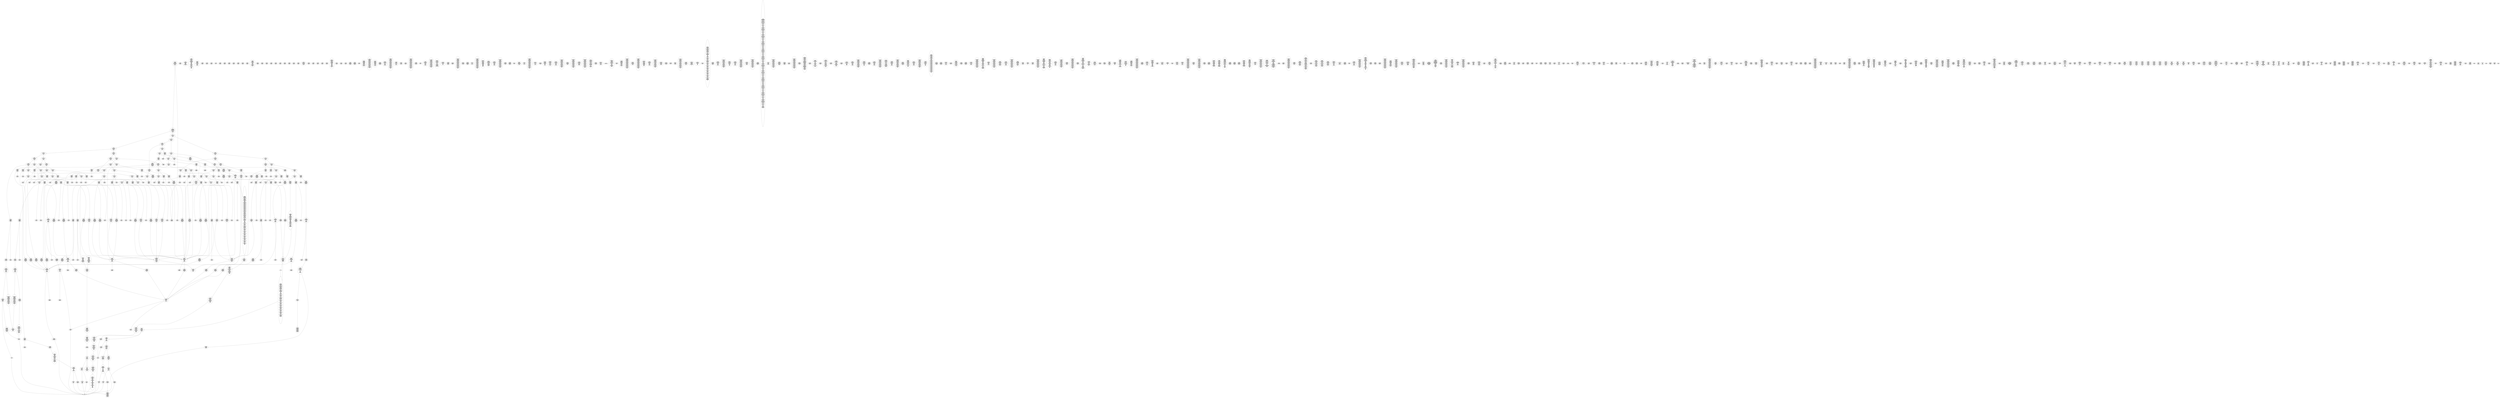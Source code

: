 /* Generated by GvGen v.1.0 (https://www.github.com/stricaud/gvgen) */

digraph G {
compound=true;
   node1 [label="[anywhere]"];
   node2 [label="# 0x0
PUSHX Data
PUSHX Data
MSTORE
PUSHX LogicData
CALLDATASIZE
LT
PUSHX Data
JUMPI
"];
   node3 [label="# 0xd
PUSHX Data
CALLDATALOAD
PUSHX BitData
SHR
PUSHX LogicData
GT
PUSHX Data
JUMPI
"];
   node4 [label="# 0x1e
PUSHX LogicData
GT
PUSHX Data
JUMPI
"];
   node5 [label="# 0x29
PUSHX LogicData
GT
PUSHX Data
JUMPI
"];
   node6 [label="# 0x34
PUSHX LogicData
GT
PUSHX Data
JUMPI
"];
   node7 [label="# 0x3f
PUSHX LogicData
EQ
PUSHX Data
JUMPI
"];
   node8 [label="# 0x4a
PUSHX LogicData
EQ
PUSHX Data
JUMPI
"];
   node9 [label="# 0x55
PUSHX LogicData
EQ
PUSHX Data
JUMPI
"];
   node10 [label="# 0x60
PUSHX LogicData
EQ
PUSHX Data
JUMPI
"];
   node11 [label="# 0x6b
PUSHX Data
REVERT
"];
   node12 [label="# 0x6f
JUMPDEST
PUSHX LogicData
EQ
PUSHX Data
JUMPI
"];
   node13 [label="# 0x7b
PUSHX LogicData
EQ
PUSHX Data
JUMPI
"];
   node14 [label="# 0x86
PUSHX LogicData
EQ
PUSHX Data
JUMPI
"];
   node15 [label="# 0x91
PUSHX Data
REVERT
"];
   node16 [label="# 0x95
JUMPDEST
PUSHX LogicData
GT
PUSHX Data
JUMPI
"];
   node17 [label="# 0xa1
PUSHX LogicData
EQ
PUSHX Data
JUMPI
"];
   node18 [label="# 0xac
PUSHX LogicData
EQ
PUSHX Data
JUMPI
"];
   node19 [label="# 0xb7
PUSHX LogicData
EQ
PUSHX Data
JUMPI
"];
   node20 [label="# 0xc2
PUSHX Data
REVERT
"];
   node21 [label="# 0xc6
JUMPDEST
PUSHX LogicData
EQ
PUSHX Data
JUMPI
"];
   node22 [label="# 0xd2
PUSHX LogicData
EQ
PUSHX Data
JUMPI
"];
   node23 [label="# 0xdd
PUSHX LogicData
EQ
PUSHX Data
JUMPI
"];
   node24 [label="# 0xe8
PUSHX Data
REVERT
"];
   node25 [label="# 0xec
JUMPDEST
PUSHX LogicData
GT
PUSHX Data
JUMPI
"];
   node26 [label="# 0xf8
PUSHX LogicData
GT
PUSHX Data
JUMPI
"];
   node27 [label="# 0x103
PUSHX LogicData
EQ
PUSHX Data
JUMPI
"];
   node28 [label="# 0x10e
PUSHX LogicData
EQ
PUSHX Data
JUMPI
"];
   node29 [label="# 0x119
PUSHX LogicData
EQ
PUSHX Data
JUMPI
"];
   node30 [label="# 0x124
PUSHX LogicData
EQ
PUSHX Data
JUMPI
"];
   node31 [label="# 0x12f
PUSHX Data
REVERT
"];
   node32 [label="# 0x133
JUMPDEST
PUSHX LogicData
EQ
PUSHX Data
JUMPI
"];
   node33 [label="# 0x13f
PUSHX LogicData
EQ
PUSHX Data
JUMPI
"];
   node34 [label="# 0x14a
PUSHX LogicData
EQ
PUSHX Data
JUMPI
"];
   node35 [label="# 0x155
PUSHX Data
REVERT
"];
   node36 [label="# 0x159
JUMPDEST
PUSHX LogicData
GT
PUSHX Data
JUMPI
"];
   node37 [label="# 0x165
PUSHX LogicData
EQ
PUSHX Data
JUMPI
"];
   node38 [label="# 0x170
PUSHX LogicData
EQ
PUSHX Data
JUMPI
"];
   node39 [label="# 0x17b
PUSHX LogicData
EQ
PUSHX Data
JUMPI
"];
   node40 [label="# 0x186
PUSHX Data
REVERT
"];
   node41 [label="# 0x18a
JUMPDEST
PUSHX LogicData
EQ
PUSHX Data
JUMPI
"];
   node42 [label="# 0x196
PUSHX LogicData
EQ
PUSHX Data
JUMPI
"];
   node43 [label="# 0x1a1
PUSHX LogicData
EQ
PUSHX Data
JUMPI
"];
   node44 [label="# 0x1ac
PUSHX Data
REVERT
"];
   node45 [label="# 0x1b0
JUMPDEST
PUSHX LogicData
GT
PUSHX Data
JUMPI
"];
   node46 [label="# 0x1bc
PUSHX LogicData
GT
PUSHX Data
JUMPI
"];
   node47 [label="# 0x1c7
PUSHX LogicData
GT
PUSHX Data
JUMPI
"];
   node48 [label="# 0x1d2
PUSHX LogicData
EQ
PUSHX Data
JUMPI
"];
   node49 [label="# 0x1dd
PUSHX LogicData
EQ
PUSHX Data
JUMPI
"];
   node50 [label="# 0x1e8
PUSHX LogicData
EQ
PUSHX Data
JUMPI
"];
   node51 [label="# 0x1f3
PUSHX LogicData
EQ
PUSHX Data
JUMPI
"];
   node52 [label="# 0x1fe
PUSHX Data
REVERT
"];
   node53 [label="# 0x202
JUMPDEST
PUSHX LogicData
EQ
PUSHX Data
JUMPI
"];
   node54 [label="# 0x20e
PUSHX LogicData
EQ
PUSHX Data
JUMPI
"];
   node55 [label="# 0x219
PUSHX LogicData
EQ
PUSHX Data
JUMPI
"];
   node56 [label="# 0x224
PUSHX Data
REVERT
"];
   node57 [label="# 0x228
JUMPDEST
PUSHX LogicData
GT
PUSHX Data
JUMPI
"];
   node58 [label="# 0x234
PUSHX LogicData
EQ
PUSHX Data
JUMPI
"];
   node59 [label="# 0x23f
PUSHX LogicData
EQ
PUSHX Data
JUMPI
"];
   node60 [label="# 0x24a
PUSHX LogicData
EQ
PUSHX Data
JUMPI
"];
   node61 [label="# 0x255
PUSHX Data
REVERT
"];
   node62 [label="# 0x259
JUMPDEST
PUSHX LogicData
EQ
PUSHX Data
JUMPI
"];
   node63 [label="# 0x265
PUSHX LogicData
EQ
PUSHX Data
JUMPI
"];
   node64 [label="# 0x270
PUSHX LogicData
EQ
PUSHX Data
JUMPI
"];
   node65 [label="# 0x27b
PUSHX Data
REVERT
"];
   node66 [label="# 0x27f
JUMPDEST
PUSHX LogicData
GT
PUSHX Data
JUMPI
"];
   node67 [label="# 0x28b
PUSHX LogicData
GT
PUSHX Data
JUMPI
"];
   node68 [label="# 0x296
PUSHX LogicData
EQ
PUSHX Data
JUMPI
"];
   node69 [label="# 0x2a1
PUSHX LogicData
EQ
PUSHX Data
JUMPI
"];
   node70 [label="# 0x2ac
PUSHX LogicData
EQ
PUSHX Data
JUMPI
"];
   node71 [label="# 0x2b7
PUSHX Data
REVERT
"];
   node72 [label="# 0x2bb
JUMPDEST
PUSHX LogicData
EQ
PUSHX Data
JUMPI
"];
   node73 [label="# 0x2c7
PUSHX LogicData
EQ
PUSHX Data
JUMPI
"];
   node74 [label="# 0x2d2
PUSHX LogicData
EQ
PUSHX Data
JUMPI
"];
   node75 [label="# 0x2dd
PUSHX Data
REVERT
"];
   node76 [label="# 0x2e1
JUMPDEST
PUSHX LogicData
GT
PUSHX Data
JUMPI
"];
   node77 [label="# 0x2ed
PUSHX LogicData
EQ
PUSHX Data
JUMPI
"];
   node78 [label="# 0x2f8
PUSHX LogicData
EQ
PUSHX Data
JUMPI
"];
   node79 [label="# 0x303
PUSHX LogicData
EQ
PUSHX Data
JUMPI
"];
   node80 [label="# 0x30e
PUSHX Data
REVERT
"];
   node81 [label="# 0x312
JUMPDEST
PUSHX LogicData
EQ
PUSHX Data
JUMPI
"];
   node82 [label="# 0x31e
PUSHX LogicData
EQ
PUSHX Data
JUMPI
"];
   node83 [label="# 0x329
PUSHX LogicData
EQ
PUSHX Data
JUMPI
"];
   node84 [label="# 0x334
JUMPDEST
PUSHX Data
REVERT
"];
   node85 [label="# 0x339
JUMPDEST
CALLVALUE
ISZERO
PUSHX Data
JUMPI
"];
   node86 [label="# 0x341
PUSHX Data
REVERT
"];
   node87 [label="# 0x345
JUMPDEST
PUSHX Data
PUSHX Data
CALLDATASIZE
PUSHX Data
PUSHX Data
JUMP
"];
   node88 [label="# 0x354
JUMPDEST
PUSHX Data
JUMP
"];
   node89 [label="# 0x359
JUMPDEST
PUSHX MemData
MLOAD
ISZERO
ISZERO
MSTORE
PUSHX ArithData
ADD
"];
   node90 [label="# 0x365
JUMPDEST
PUSHX MemData
MLOAD
SUB
RETURN
"];
   node91 [label="# 0x36e
JUMPDEST
CALLVALUE
ISZERO
PUSHX Data
JUMPI
"];
   node92 [label="# 0x376
PUSHX Data
REVERT
"];
   node93 [label="# 0x37a
JUMPDEST
PUSHX Data
PUSHX Data
CALLDATASIZE
PUSHX Data
PUSHX Data
JUMP
"];
   node94 [label="# 0x389
JUMPDEST
PUSHX BitData
AND
PUSHX Data
MSTORE
PUSHX Data
PUSHX ArithData
MSTORE
PUSHX Data
SHA3
MLOAD
ADD
MSTORE
SLOAD
PUSHX BitData
AND
MSTORE
PUSHX Data
DIV
PUSHX BitData
AND
ADD
MSTORE
JUMP
"];
   node95 [label="# 0x409
JUMPDEST
PUSHX Data
MLOAD
MSTORE
PUSHX ArithData
ADD
MSTORE
ADD
PUSHX Data
JUMP
"];
   node96 [label="# 0x41e
JUMPDEST
CALLVALUE
ISZERO
PUSHX Data
JUMPI
"];
   node97 [label="# 0x426
PUSHX Data
REVERT
"];
   node98 [label="# 0x42a
JUMPDEST
PUSHX Data
MLOAD
ADD
MSTORE
PUSHX Data
MSTORE
PUSHX Data
PUSHX ArithData
ADD
MSTORE
"];
   node99 [label="# 0x460
JUMPDEST
PUSHX MemData
MLOAD
PUSHX Data
PUSHX Data
JUMP
"];
   node100 [label="# 0x46d
JUMPDEST
CALLVALUE
ISZERO
PUSHX Data
JUMPI
"];
   node101 [label="# 0x475
PUSHX Data
REVERT
"];
   node102 [label="# 0x479
JUMPDEST
PUSHX Data
PUSHX Data
CALLDATASIZE
PUSHX Data
PUSHX Data
JUMP
"];
   node103 [label="# 0x488
JUMPDEST
PUSHX Data
JUMP
"];
   node104 [label="# 0x48d
JUMPDEST
PUSHX MemData
MLOAD
MSTORE
PUSHX ArithData
ADD
PUSHX Data
JUMP
"];
   node105 [label="# 0x49b
JUMPDEST
CALLVALUE
ISZERO
PUSHX Data
JUMPI
"];
   node106 [label="# 0x4a3
PUSHX Data
REVERT
"];
   node107 [label="# 0x4a7
JUMPDEST
PUSHX Data
PUSHX Data
CALLDATASIZE
PUSHX Data
PUSHX Data
JUMP
"];
   node108 [label="# 0x4b6
JUMPDEST
PUSHX Data
JUMP
"];
   node109 [label="# 0x4bb
JUMPDEST
PUSHX MemData
MLOAD
PUSHX BitData
AND
MSTORE
PUSHX ArithData
ADD
PUSHX Data
JUMP
"];
   node110 [label="# 0x4e0
JUMPDEST
CALLVALUE
ISZERO
PUSHX Data
JUMPI
"];
   node111 [label="# 0x4e8
PUSHX Data
REVERT
"];
   node112 [label="# 0x4ec
JUMPDEST
PUSHX Data
PUSHX Data
CALLDATASIZE
PUSHX Data
PUSHX Data
JUMP
"];
   node113 [label="# 0x4fb
JUMPDEST
PUSHX Data
JUMP
"];
   node114 [label="# 0x500
JUMPDEST
STOP
"];
   node115 [label="# 0x502
JUMPDEST
CALLVALUE
ISZERO
PUSHX Data
JUMPI
"];
   node116 [label="# 0x50a
PUSHX Data
REVERT
"];
   node117 [label="# 0x50e
JUMPDEST
PUSHX BitData
PUSHX BitData
AND
PUSHX Data
JUMP
"];
   node118 [label="# 0x53f
JUMPDEST
CALLVALUE
ISZERO
PUSHX Data
JUMPI
"];
   node119 [label="# 0x547
PUSHX Data
REVERT
"];
   node120 [label="# 0x54b
JUMPDEST
PUSHX Data
PUSHX Data
CALLDATASIZE
PUSHX Data
PUSHX Data
JUMP
"];
   node121 [label="# 0x55a
JUMPDEST
PUSHX Data
JUMP
"];
   node122 [label="# 0x55f
JUMPDEST
CALLVALUE
ISZERO
PUSHX Data
JUMPI
"];
   node123 [label="# 0x567
PUSHX Data
REVERT
"];
   node124 [label="# 0x56b
JUMPDEST
PUSHX StorData
SLOAD
PUSHX Data
JUMP
"];
   node125 [label="# 0x574
JUMPDEST
CALLVALUE
ISZERO
PUSHX Data
JUMPI
"];
   node126 [label="# 0x57c
PUSHX Data
REVERT
"];
   node127 [label="# 0x580
JUMPDEST
PUSHX Data
PUSHX Data
CALLDATASIZE
PUSHX Data
PUSHX Data
JUMP
"];
   node128 [label="# 0x58f
JUMPDEST
PUSHX Data
JUMP
"];
   node129 [label="# 0x594
JUMPDEST
CALLVALUE
ISZERO
PUSHX Data
JUMPI
"];
   node130 [label="# 0x59c
PUSHX Data
REVERT
"];
   node131 [label="# 0x5a0
JUMPDEST
PUSHX StorData
SLOAD
PUSHX BitData
AND
PUSHX Data
JUMP
"];
   node132 [label="# 0x5bf
JUMPDEST
CALLVALUE
ISZERO
PUSHX Data
JUMPI
"];
   node133 [label="# 0x5c7
PUSHX Data
REVERT
"];
   node134 [label="# 0x5cb
JUMPDEST
PUSHX Data
PUSHX Data
CALLDATASIZE
PUSHX Data
PUSHX Data
JUMP
"];
   node135 [label="# 0x5da
JUMPDEST
PUSHX Data
JUMP
"];
   node136 [label="# 0x5df
JUMPDEST
CALLVALUE
ISZERO
PUSHX Data
JUMPI
"];
   node137 [label="# 0x5e7
PUSHX Data
REVERT
"];
   node138 [label="# 0x5eb
JUMPDEST
PUSHX Data
PUSHX Data
JUMP
"];
   node139 [label="# 0x5f4
JUMPDEST
CALLVALUE
ISZERO
PUSHX Data
JUMPI
"];
   node140 [label="# 0x5fc
PUSHX Data
REVERT
"];
   node141 [label="# 0x600
JUMPDEST
PUSHX StorData
SLOAD
PUSHX BitData
AND
PUSHX Data
JUMP
"];
   node142 [label="# 0x61f
JUMPDEST
CALLVALUE
ISZERO
PUSHX Data
JUMPI
"];
   node143 [label="# 0x627
PUSHX Data
REVERT
"];
   node144 [label="# 0x62b
JUMPDEST
PUSHX Data
PUSHX Data
CALLDATASIZE
PUSHX Data
PUSHX Data
JUMP
"];
   node145 [label="# 0x63a
JUMPDEST
PUSHX Data
JUMP
"];
   node146 [label="# 0x63f
JUMPDEST
CALLVALUE
ISZERO
PUSHX Data
JUMPI
"];
   node147 [label="# 0x647
PUSHX Data
REVERT
"];
   node148 [label="# 0x64b
JUMPDEST
PUSHX Data
PUSHX Data
CALLDATASIZE
PUSHX Data
PUSHX Data
JUMP
"];
   node149 [label="# 0x65a
JUMPDEST
PUSHX Data
JUMP
"];
   node150 [label="# 0x65f
JUMPDEST
CALLVALUE
ISZERO
PUSHX Data
JUMPI
"];
   node151 [label="# 0x667
PUSHX Data
REVERT
"];
   node152 [label="# 0x66b
JUMPDEST
PUSHX Data
PUSHX Data
CALLDATASIZE
PUSHX Data
PUSHX Data
JUMP
"];
   node153 [label="# 0x67a
JUMPDEST
PUSHX Data
JUMP
"];
   node154 [label="# 0x67f
JUMPDEST
CALLVALUE
ISZERO
PUSHX Data
JUMPI
"];
   node155 [label="# 0x687
PUSHX Data
REVERT
"];
   node156 [label="# 0x68b
JUMPDEST
PUSHX StorData
SLOAD
PUSHX BitData
AND
PUSHX Data
JUMP
"];
   node157 [label="# 0x6aa
JUMPDEST
CALLVALUE
ISZERO
PUSHX Data
JUMPI
"];
   node158 [label="# 0x6b2
PUSHX Data
REVERT
"];
   node159 [label="# 0x6b6
JUMPDEST
PUSHX Data
PUSHX Data
CALLDATASIZE
PUSHX Data
PUSHX Data
JUMP
"];
   node160 [label="# 0x6c5
JUMPDEST
PUSHX Data
JUMP
"];
   node161 [label="# 0x6ca
JUMPDEST
CALLVALUE
ISZERO
PUSHX Data
JUMPI
"];
   node162 [label="# 0x6d2
PUSHX Data
REVERT
"];
   node163 [label="# 0x6d6
JUMPDEST
PUSHX Data
PUSHX Data
JUMP
"];
   node164 [label="# 0x6df
JUMPDEST
PUSHX Data
MLOAD
MSTORE
PUSHX ArithData
ADD
MSTORE
ADD
MSTORE
PUSHX ArithData
ADD
PUSHX Data
JUMP
"];
   node165 [label="# 0x6fa
JUMPDEST
CALLVALUE
ISZERO
PUSHX Data
JUMPI
"];
   node166 [label="# 0x702
PUSHX Data
REVERT
"];
   node167 [label="# 0x706
JUMPDEST
PUSHX Data
PUSHX Data
CALLDATASIZE
PUSHX Data
PUSHX Data
JUMP
"];
   node168 [label="# 0x715
JUMPDEST
PUSHX Data
JUMP
"];
   node169 [label="# 0x71a
JUMPDEST
CALLVALUE
ISZERO
PUSHX Data
JUMPI
"];
   node170 [label="# 0x722
PUSHX Data
REVERT
"];
   node171 [label="# 0x726
JUMPDEST
PUSHX Data
PUSHX Data
CALLDATASIZE
PUSHX Data
PUSHX Data
JUMP
"];
   node172 [label="# 0x735
JUMPDEST
PUSHX Data
JUMP
"];
   node173 [label="# 0x73a
JUMPDEST
CALLVALUE
ISZERO
PUSHX Data
JUMPI
"];
   node174 [label="# 0x742
PUSHX Data
REVERT
"];
   node175 [label="# 0x746
JUMPDEST
PUSHX StorData
SLOAD
PUSHX BitData
AND
PUSHX Data
JUMP
"];
   node176 [label="# 0x765
JUMPDEST
CALLVALUE
ISZERO
PUSHX Data
JUMPI
"];
   node177 [label="# 0x76d
PUSHX Data
REVERT
"];
   node178 [label="# 0x771
JUMPDEST
PUSHX Data
PUSHX Data
CALLDATASIZE
PUSHX Data
PUSHX Data
JUMP
"];
   node179 [label="# 0x780
JUMPDEST
PUSHX Data
JUMP
"];
   node180 [label="# 0x785
JUMPDEST
CALLVALUE
ISZERO
PUSHX Data
JUMPI
"];
   node181 [label="# 0x78d
PUSHX Data
REVERT
"];
   node182 [label="# 0x791
JUMPDEST
PUSHX Data
PUSHX Data
JUMP
"];
   node183 [label="# 0x79a
JUMPDEST
CALLVALUE
ISZERO
PUSHX Data
JUMPI
"];
   node184 [label="# 0x7a2
PUSHX Data
REVERT
"];
   node185 [label="# 0x7a6
JUMPDEST
PUSHX StorData
SLOAD
PUSHX BitData
AND
PUSHX Data
JUMP
"];
   node186 [label="# 0x7b9
JUMPDEST
CALLVALUE
ISZERO
PUSHX Data
JUMPI
"];
   node187 [label="# 0x7c1
PUSHX Data
REVERT
"];
   node188 [label="# 0x7c5
JUMPDEST
PUSHX StorData
SLOAD
PUSHX BitData
AND
PUSHX Data
JUMP
"];
   node189 [label="# 0x7e4
JUMPDEST
CALLVALUE
ISZERO
PUSHX Data
JUMPI
"];
   node190 [label="# 0x7ec
PUSHX Data
REVERT
"];
   node191 [label="# 0x7f0
JUMPDEST
PUSHX Data
PUSHX Data
CALLDATASIZE
PUSHX Data
PUSHX Data
JUMP
"];
   node192 [label="# 0x7ff
JUMPDEST
PUSHX Data
JUMP
"];
   node193 [label="# 0x804
JUMPDEST
CALLVALUE
ISZERO
PUSHX Data
JUMPI
"];
   node194 [label="# 0x80c
PUSHX Data
REVERT
"];
   node195 [label="# 0x810
JUMPDEST
PUSHX Data
MLOAD
ADD
MSTORE
PUSHX Data
MSTORE
PUSHX Data
PUSHX ArithData
ADD
MSTORE
PUSHX Data
JUMP
"];
   node196 [label="# 0x84a
JUMPDEST
CALLVALUE
ISZERO
PUSHX Data
JUMPI
"];
   node197 [label="# 0x852
PUSHX Data
REVERT
"];
   node198 [label="# 0x856
JUMPDEST
PUSHX Data
PUSHX Data
JUMP
"];
   node199 [label="# 0x85f
JUMPDEST
CALLVALUE
ISZERO
PUSHX Data
JUMPI
"];
   node200 [label="# 0x867
PUSHX Data
REVERT
"];
   node201 [label="# 0x86b
JUMPDEST
PUSHX Data
PUSHX Data
CALLDATASIZE
PUSHX Data
PUSHX Data
JUMP
"];
   node202 [label="# 0x87a
JUMPDEST
PUSHX Data
JUMP
"];
   node203 [label="# 0x87f
JUMPDEST
CALLVALUE
ISZERO
PUSHX Data
JUMPI
"];
   node204 [label="# 0x887
PUSHX Data
REVERT
"];
   node205 [label="# 0x88b
JUMPDEST
PUSHX StorData
SLOAD
PUSHX Data
JUMP
"];
   node206 [label="# 0x894
JUMPDEST
CALLVALUE
ISZERO
PUSHX Data
JUMPI
"];
   node207 [label="# 0x89c
PUSHX Data
REVERT
"];
   node208 [label="# 0x8a0
JUMPDEST
PUSHX Data
PUSHX Data
CALLDATASIZE
PUSHX Data
PUSHX Data
JUMP
"];
   node209 [label="# 0x8af
JUMPDEST
PUSHX Data
JUMP
"];
   node210 [label="# 0x8b4
JUMPDEST
CALLVALUE
ISZERO
PUSHX Data
JUMPI
"];
   node211 [label="# 0x8bc
PUSHX Data
REVERT
"];
   node212 [label="# 0x8c0
JUMPDEST
PUSHX StorData
SLOAD
PUSHX Data
JUMP
"];
   node213 [label="# 0x8c9
JUMPDEST
CALLVALUE
ISZERO
PUSHX Data
JUMPI
"];
   node214 [label="# 0x8d1
PUSHX Data
REVERT
"];
   node215 [label="# 0x8d5
JUMPDEST
PUSHX Data
PUSHX Data
CALLDATASIZE
PUSHX Data
PUSHX Data
JUMP
"];
   node216 [label="# 0x8e4
JUMPDEST
PUSHX Data
JUMP
"];
   node217 [label="# 0x8e9
JUMPDEST
CALLVALUE
ISZERO
PUSHX Data
JUMPI
"];
   node218 [label="# 0x8f1
PUSHX Data
REVERT
"];
   node219 [label="# 0x8f5
JUMPDEST
PUSHX Data
PUSHX Data
CALLDATASIZE
PUSHX Data
PUSHX Data
JUMP
"];
   node220 [label="# 0x904
JUMPDEST
PUSHX Data
JUMP
"];
   node221 [label="# 0x909
JUMPDEST
CALLVALUE
ISZERO
PUSHX Data
JUMPI
"];
   node222 [label="# 0x911
PUSHX Data
REVERT
"];
   node223 [label="# 0x915
JUMPDEST
PUSHX Data
PUSHX Data
CALLDATASIZE
PUSHX Data
PUSHX Data
JUMP
"];
   node224 [label="# 0x924
JUMPDEST
PUSHX Data
JUMP
"];
   node225 [label="# 0x929
JUMPDEST
CALLVALUE
ISZERO
PUSHX Data
JUMPI
"];
   node226 [label="# 0x931
PUSHX Data
REVERT
"];
   node227 [label="# 0x935
JUMPDEST
PUSHX Data
PUSHX Data
CALLDATASIZE
PUSHX Data
PUSHX Data
JUMP
"];
   node228 [label="# 0x944
JUMPDEST
PUSHX Data
JUMP
"];
   node229 [label="# 0x949
JUMPDEST
PUSHX MemData
MLOAD
PUSHX Data
PUSHX Data
JUMP
"];
   node230 [label="# 0x957
JUMPDEST
CALLVALUE
ISZERO
PUSHX Data
JUMPI
"];
   node231 [label="# 0x95f
PUSHX Data
REVERT
"];
   node232 [label="# 0x963
JUMPDEST
PUSHX Data
PUSHX Data
CALLDATASIZE
PUSHX Data
PUSHX Data
JUMP
"];
   node233 [label="# 0x972
JUMPDEST
PUSHX Data
JUMP
"];
   node234 [label="# 0x977
JUMPDEST
CALLVALUE
ISZERO
PUSHX Data
JUMPI
"];
   node235 [label="# 0x97f
PUSHX Data
REVERT
"];
   node236 [label="# 0x983
JUMPDEST
PUSHX StorData
SLOAD
PUSHX BitData
AND
PUSHX Data
JUMP
"];
   node237 [label="# 0x9a2
JUMPDEST
CALLVALUE
ISZERO
PUSHX Data
JUMPI
"];
   node238 [label="# 0x9aa
PUSHX Data
REVERT
"];
   node239 [label="# 0x9ae
JUMPDEST
PUSHX Data
PUSHX Data
CALLDATASIZE
PUSHX Data
PUSHX Data
JUMP
"];
   node240 [label="# 0x9bd
JUMPDEST
PUSHX Data
JUMP
"];
   node241 [label="# 0x9c2
JUMPDEST
CALLVALUE
ISZERO
PUSHX Data
JUMPI
"];
   node242 [label="# 0x9ca
PUSHX Data
REVERT
"];
   node243 [label="# 0x9ce
JUMPDEST
PUSHX Data
PUSHX Data
CALLDATASIZE
PUSHX Data
PUSHX Data
JUMP
"];
   node244 [label="# 0x9dd
JUMPDEST
PUSHX Data
JUMP
"];
   node245 [label="# 0x9e2
JUMPDEST
CALLVALUE
ISZERO
PUSHX Data
JUMPI
"];
   node246 [label="# 0x9ea
PUSHX Data
REVERT
"];
   node247 [label="# 0x9ee
JUMPDEST
PUSHX Data
PUSHX Data
CALLDATASIZE
PUSHX Data
PUSHX Data
JUMP
"];
   node248 [label="# 0x9fd
JUMPDEST
PUSHX Data
JUMP
"];
   node249 [label="# 0xa02
JUMPDEST
CALLVALUE
ISZERO
PUSHX Data
JUMPI
"];
   node250 [label="# 0xa0a
PUSHX Data
REVERT
"];
   node251 [label="# 0xa0e
JUMPDEST
PUSHX Data
PUSHX Data
JUMP
"];
   node252 [label="# 0xa17
JUMPDEST
CALLVALUE
ISZERO
PUSHX Data
JUMPI
"];
   node253 [label="# 0xa1f
PUSHX Data
REVERT
"];
   node254 [label="# 0xa23
JUMPDEST
PUSHX Data
PUSHX Data
CALLDATASIZE
PUSHX Data
PUSHX Data
JUMP
"];
   node255 [label="# 0xa32
JUMPDEST
PUSHX Data
JUMP
"];
   node256 [label="# 0xa37
JUMPDEST
CALLVALUE
ISZERO
PUSHX Data
JUMPI
"];
   node257 [label="# 0xa3f
PUSHX Data
REVERT
"];
   node258 [label="# 0xa43
JUMPDEST
PUSHX Data
PUSHX Data
JUMP
"];
   node259 [label="# 0xa4c
JUMPDEST
CALLVALUE
ISZERO
PUSHX Data
JUMPI
"];
   node260 [label="# 0xa54
PUSHX Data
REVERT
"];
   node261 [label="# 0xa58
JUMPDEST
PUSHX Data
PUSHX Data
MLOAD
PUSHX ArithData
ADD
MSTORE
PUSHX Data
MSTORE
PUSHX ArithData
ADD
MSTORE
ADD
MSTORE
PUSHX ArithData
ADD
MSTORE
PUSHX ArithData
ADD
MSTORE
PUSHX ArithData
ADD
MSTORE
PUSHX ArithData
ADD
MSTORE
PUSHX ArithData
ADD
MSTORE
PUSHX ArithData
ADD
MSTORE
PUSHX ArithData
ADD
MSTORE
PUSHX ArithData
ADD
MSTORE
PUSHX ArithData
ADD
MSTORE
PUSHX Data
MLOAD
PUSHX ArithData
ADD
MSTORE
PUSHX StorData
SLOAD
PUSHX BitData
AND
MSTORE
PUSHX BitData
PUSHX Data
DIV
AND
PUSHX ArithData
ADD
MSTORE
PUSHX BitData
PUSHX Data
DIV
AND
ADD
MSTORE
PUSHX Data
DIV
AND
PUSHX ArithData
ADD
MSTORE
PUSHX Data
DIV
AND
PUSHX ArithData
ADD
MSTORE
PUSHX BitData
PUSHX Data
DIV
AND
PUSHX ArithData
ADD
MSTORE
PUSHX Data
DIV
AND
PUSHX ArithData
ADD
MSTORE
PUSHX Data
DIV
AND
PUSHX ArithData
ADD
MSTORE
PUSHX Data
DIV
AND
PUSHX ArithData
ADD
MSTORE
PUSHX Data
DIV
AND
PUSHX ArithData
ADD
MSTORE
PUSHX Data
DIV
AND
PUSHX ArithData
ADD
MSTORE
PUSHX Data
DIV
AND
PUSHX ArithData
ADD
MSTORE
JUMP
"];
   node262 [label="# 0xc56
JUMPDEST
PUSHX MemData
MLOAD
PUSHX Data
PUSHX Data
JUMP
"];
   node263 [label="# 0xc63
JUMPDEST
CALLVALUE
ISZERO
PUSHX Data
JUMPI
"];
   node264 [label="# 0xc6b
PUSHX Data
REVERT
"];
   node265 [label="# 0xc6f
JUMPDEST
PUSHX Data
PUSHX Data
CALLDATASIZE
PUSHX Data
PUSHX Data
JUMP
"];
   node266 [label="# 0xc7e
JUMPDEST
PUSHX BitData
AND
PUSHX Data
MSTORE
PUSHX Data
PUSHX Data
MSTORE
PUSHX Data
SHA3
AND
MSTORE
MSTORE
SHA3
SLOAD
PUSHX BitData
AND
JUMP
"];
   node267 [label="# 0xcb9
JUMPDEST
PUSHX Data
PUSHX Data
CALLDATASIZE
PUSHX Data
PUSHX Data
JUMP
"];
   node268 [label="# 0xcc7
JUMPDEST
PUSHX Data
JUMP
"];
   node269 [label="# 0xccc
JUMPDEST
CALLVALUE
ISZERO
PUSHX Data
JUMPI
"];
   node270 [label="# 0xcd4
PUSHX Data
REVERT
"];
   node271 [label="# 0xcd8
JUMPDEST
PUSHX Data
PUSHX Data
CALLDATASIZE
PUSHX Data
PUSHX Data
JUMP
"];
   node272 [label="# 0xce7
JUMPDEST
PUSHX Data
JUMP
"];
   node273 [label="# 0xcec
JUMPDEST
CALLVALUE
ISZERO
PUSHX Data
JUMPI
"];
   node274 [label="# 0xcf4
PUSHX Data
REVERT
"];
   node275 [label="# 0xcf8
JUMPDEST
PUSHX Data
PUSHX Data
CALLDATASIZE
PUSHX Data
PUSHX Data
JUMP
"];
   node276 [label="# 0xd07
JUMPDEST
PUSHX Data
JUMP
"];
   node277 [label="# 0xd0c
JUMPDEST
PUSHX Data
PUSHX Data
PUSHX Data
JUMP
"];
   node278 [label="# 0xd17
JUMPDEST
JUMP
"];
   node279 [label="# 0xd1d
JUMPDEST
PUSHX Data
PUSHX Data
PUSHX Data
JUMP
"];
   node280 [label="# 0xd29
JUMPDEST
JUMP
"];
   node281 [label="# 0xd31
JUMPDEST
PUSHX Data
MSTORE
PUSHX Data
PUSHX Data
MSTORE
PUSHX Data
SHA3
SLOAD
PUSHX BitData
AND
PUSHX Data
JUMPI
"];
   node282 [label="# 0xd5b
PUSHX MemData
MLOAD
PUSHX Data
MSTORE
PUSHX Data
PUSHX ArithData
ADD
MSTORE
PUSHX Data
PUSHX ArithData
ADD
MSTORE
PUSHX Data
PUSHX ArithData
ADD
MSTORE
PUSHX Data
PUSHX ArithData
ADD
MSTORE
PUSHX ArithData
ADD
"];
   node283 [label="# 0xdde
JUMPDEST
PUSHX MemData
MLOAD
SUB
REVERT
"];
   node284 [label="# 0xde7
JUMPDEST
PUSHX Data
MSTORE
PUSHX Data
PUSHX Data
MSTORE
PUSHX Data
SHA3
SLOAD
PUSHX BitData
AND
JUMP
"];
   node285 [label="# 0xe10
JUMPDEST
PUSHX Data
PUSHX Data
PUSHX Data
JUMP
"];
   node286 [label="# 0xe1b
JUMPDEST
PUSHX BitData
AND
PUSHX BitData
AND
EQ
ISZERO
PUSHX Data
JUMPI
"];
   node287 [label="# 0xe52
PUSHX MemData
MLOAD
PUSHX Data
MSTORE
PUSHX Data
PUSHX ArithData
ADD
MSTORE
PUSHX Data
PUSHX ArithData
ADD
MSTORE
PUSHX Data
PUSHX ArithData
ADD
MSTORE
PUSHX Data
PUSHX ArithData
ADD
MSTORE
PUSHX ArithData
ADD
PUSHX Data
JUMP
"];
   node288 [label="# 0xed9
JUMPDEST
CALLER
PUSHX BitData
AND
EQ
PUSHX Data
JUMPI
"];
   node289 [label="# 0xef8
PUSHX Data
CALLER
PUSHX Data
JUMP
"];
   node290 [label="# 0xf02
JUMPDEST
PUSHX Data
JUMPI
"];
   node291 [label="# 0xf07
PUSHX MemData
MLOAD
PUSHX Data
MSTORE
PUSHX Data
PUSHX ArithData
ADD
MSTORE
PUSHX Data
PUSHX ArithData
ADD
MSTORE
PUSHX Data
PUSHX ArithData
ADD
MSTORE
PUSHX Data
PUSHX ArithData
ADD
MSTORE
PUSHX ArithData
ADD
PUSHX Data
JUMP
"];
   node292 [label="# 0xf8e
JUMPDEST
PUSHX Data
PUSHX Data
JUMP
"];
   node293 [label="# 0xf98
JUMPDEST
JUMP
"];
   node294 [label="# 0xf9d
JUMPDEST
PUSHX StorData
SLOAD
PUSHX BitData
AND
CALLER
EQ
PUSHX Data
JUMPI
"];
   node295 [label="# 0xfbd
PUSHX MemData
MLOAD
PUSHX Data
MSTORE
PUSHX Data
PUSHX ArithData
ADD
MSTORE
PUSHX ArithData
ADD
MSTORE
PUSHX Data
PUSHX ArithData
ADD
MSTORE
PUSHX ArithData
ADD
PUSHX Data
JUMP
"];
   node296 [label="# 0x101e
JUMPDEST
PUSHX StorData
SLOAD
PUSHX BitData
AND
PUSHX BitData
AND
OR
SSTORE
PUSHX MemData
MLOAD
MSTORE
PUSHX Data
PUSHX ArithData
ADD
"];
   node297 [label="# 0x108d
JUMPDEST
PUSHX MemData
MLOAD
SUB
LOGX
JUMP
"];
   node298 [label="# 0x1098
JUMPDEST
PUSHX Data
CALLER
PUSHX Data
JUMP
"];
   node299 [label="# 0x10a2
JUMPDEST
PUSHX Data
JUMPI
"];
   node300 [label="# 0x10a7
PUSHX MemData
MLOAD
PUSHX Data
MSTORE
PUSHX Data
PUSHX ArithData
ADD
MSTORE
PUSHX Data
PUSHX ArithData
ADD
MSTORE
PUSHX Data
PUSHX ArithData
ADD
MSTORE
PUSHX Data
PUSHX ArithData
ADD
MSTORE
PUSHX ArithData
ADD
PUSHX Data
JUMP
"];
   node301 [label="# 0x112e
JUMPDEST
PUSHX Data
PUSHX Data
JUMP
"];
   node302 [label="# 0x1139
JUMPDEST
PUSHX Data
PUSHX Data
PUSHX Data
JUMP
"];
   node303 [label="# 0x1144
JUMPDEST
LT
PUSHX Data
JUMPI
"];
   node304 [label="# 0x114b
PUSHX MemData
MLOAD
PUSHX Data
MSTORE
PUSHX Data
PUSHX ArithData
ADD
MSTORE
PUSHX Data
PUSHX ArithData
ADD
MSTORE
PUSHX Data
PUSHX ArithData
ADD
MSTORE
PUSHX Data
PUSHX ArithData
ADD
MSTORE
PUSHX ArithData
ADD
PUSHX Data
JUMP
"];
   node305 [label="# 0x11d2
JUMPDEST
PUSHX BitData
AND
PUSHX Data
MSTORE
PUSHX Data
PUSHX Data
MSTORE
PUSHX Data
SHA3
MSTORE
MSTORE
SHA3
SLOAD
JUMP
"];
   node306 [label="# 0x1208
JUMPDEST
PUSHX StorData
SLOAD
PUSHX BitData
AND
CALLER
EQ
PUSHX Data
JUMPI
"];
   node307 [label="# 0x1228
PUSHX MemData
MLOAD
PUSHX Data
MSTORE
PUSHX Data
PUSHX ArithData
ADD
MSTORE
PUSHX ArithData
ADD
MSTORE
PUSHX Data
PUSHX ArithData
ADD
MSTORE
PUSHX ArithData
ADD
PUSHX Data
JUMP
"];
   node308 [label="# 0x1289
JUMPDEST
PUSHX StorData
SLOAD
ISZERO
PUSHX Data
JUMPI
"];
   node309 [label="# 0x1292
JUMP
"];
   node310 [label="# 0x1293
JUMPDEST
TIMESTAMP
PUSHX Data
SSTORE
PUSHX MemData
MLOAD
PUSHX Data
PUSHX Data
LOGX
"];
   node311 [label="# 0x12c1
JUMPDEST
JUMP
"];
   node312 [label="# 0x12c3
JUMPDEST
PUSHX Data
PUSHX MemData
MLOAD
PUSHX ArithData
ADD
PUSHX Data
MSTORE
PUSHX Data
MSTORE
PUSHX Data
JUMP
"];
   node313 [label="# 0x12de
JUMPDEST
PUSHX StorData
SLOAD
PUSHX BitData
AND
CALLER
EQ
PUSHX Data
JUMPI
"];
   node314 [label="# 0x12fe
PUSHX MemData
MLOAD
PUSHX Data
MSTORE
PUSHX Data
PUSHX ArithData
ADD
MSTORE
PUSHX Data
PUSHX ArithData
ADD
MSTORE
PUSHX Data
PUSHX ArithData
ADD
MSTORE
PUSHX ArithData
ADD
PUSHX Data
JUMP
"];
   node315 [label="# 0x135f
JUMPDEST
PUSHX Data
PUSHX Data
JUMP
"];
   node316 [label="# 0x1368
JUMPDEST
JUMP
"];
   node317 [label="# 0x136b
JUMPDEST
PUSHX Data
PUSHX Data
PUSHX Data
JUMP
"];
   node318 [label="# 0x1377
JUMPDEST
JUMP
"];
   node319 [label="# 0x137e
JUMPDEST
PUSHX Data
PUSHX Data
PUSHX StorData
SLOAD
JUMP
"];
   node320 [label="# 0x1389
JUMPDEST
LT
PUSHX Data
JUMPI
"];
   node321 [label="# 0x1390
PUSHX MemData
MLOAD
PUSHX Data
MSTORE
PUSHX Data
PUSHX ArithData
ADD
MSTORE
PUSHX Data
PUSHX ArithData
ADD
MSTORE
PUSHX Data
PUSHX ArithData
ADD
MSTORE
PUSHX Data
PUSHX ArithData
ADD
MSTORE
PUSHX ArithData
ADD
PUSHX Data
JUMP
"];
   node322 [label="# 0x1417
JUMPDEST
PUSHX StorData
SLOAD
LT
PUSHX Data
JUMPI
"];
   node323 [label="# 0x1423
PUSHX Data
PUSHX Data
JUMP
"];
   node324 [label="# 0x142a
JUMPDEST
PUSHX Data
MSTORE
PUSHX Data
PUSHX Data
SHA3
ADD
SLOAD
JUMP
"];
   node325 [label="# 0x143c
JUMPDEST
PUSHX Data
MLOAD
ADD
MSTORE
PUSHX StorData
SLOAD
PUSHX BitData
AND
MSTORE
PUSHX Data
DIV
AND
PUSHX ArithData
ADD
MSTORE
PUSHX Data
PUSHX Data
PUSHX Data
JUMP
"];
   node326 [label="# 0x147d
JUMPDEST
PUSHX ArithData
ADD
MLOAD
PUSHX BitData
AND
AND
PUSHX BitData
AND
JUMP
"];
   node327 [label="# 0x14c0
JUMPDEST
PUSHX StorData
SLOAD
PUSHX BitData
AND
CALLER
EQ
PUSHX Data
JUMPI
"];
   node328 [label="# 0x14e0
PUSHX MemData
MLOAD
PUSHX Data
MSTORE
PUSHX Data
PUSHX ArithData
ADD
MSTORE
PUSHX ArithData
ADD
MSTORE
PUSHX Data
PUSHX ArithData
ADD
MSTORE
PUSHX ArithData
ADD
PUSHX Data
JUMP
"];
   node329 [label="# 0x1541
JUMPDEST
PUSHX StorData
SLOAD
PUSHX Data
JUMPI
"];
   node330 [label="# 0x1549
PUSHX MemData
MLOAD
PUSHX Data
MSTORE
PUSHX Data
PUSHX ArithData
ADD
MSTORE
PUSHX Data
PUSHX ArithData
ADD
MSTORE
PUSHX Data
PUSHX ArithData
ADD
MSTORE
PUSHX ArithData
ADD
PUSHX Data
JUMP
"];
   node331 [label="# 0x15aa
JUMPDEST
PUSHX StorData
SLOAD
PUSHX BitData
AND
ISZERO
PUSHX Data
JUMPI
"];
   node332 [label="# 0x15b6
PUSHX MemData
MLOAD
PUSHX Data
MSTORE
PUSHX Data
PUSHX ArithData
ADD
MSTORE
PUSHX Data
PUSHX ArithData
ADD
MSTORE
PUSHX Data
PUSHX ArithData
ADD
MSTORE
PUSHX ArithData
ADD
PUSHX Data
JUMP
"];
   node333 [label="# 0x1617
JUMPDEST
PUSHX StorData
SLOAD
PUSHX BitData
AND
PUSHX BitData
OR
SSTORE
PUSHX StorData
SLOAD
PUSHX Data
PUSHX BitData
PUSHX Data
DIV
AND
PUSHX Data
PUSHX Data
JUMP
"];
   node334 [label="# 0x1667
JUMPDEST
PUSHX Data
PUSHX Data
JUMP
"];
   node335 [label="# 0x1671
JUMPDEST
SELFBALANCE
GT
ISZERO
PUSHX Data
JUMPI
"];
   node336 [label="# 0x167c
SELFBALANCE
"];
   node337 [label="# 0x167e
JUMPDEST
PUSHX MemData
MLOAD
MSTORE
PUSHX Data
PUSHX ArithData
ADD
PUSHX MemData
MLOAD
SUB
LOGX
PUSHX Data
PUSHX BitData
AND
PUSHX Data
JUMP
"];
   node338 [label="# 0x16d1
JUMPDEST
JUMP
"];
   node339 [label="# 0x16d5
JUMPDEST
PUSHX Data
MSTORE
PUSHX Data
PUSHX Data
MSTORE
PUSHX Data
SHA3
SLOAD
PUSHX BitData
AND
PUSHX Data
JUMPI
"];
   node340 [label="# 0x1700
PUSHX MemData
MLOAD
PUSHX Data
MSTORE
PUSHX Data
PUSHX ArithData
ADD
MSTORE
PUSHX Data
PUSHX ArithData
ADD
MSTORE
PUSHX Data
PUSHX ArithData
ADD
MSTORE
PUSHX Data
PUSHX ArithData
ADD
MSTORE
PUSHX ArithData
ADD
PUSHX Data
JUMP
"];
   node341 [label="# 0x1787
JUMPDEST
PUSHX Data
PUSHX BitData
AND
PUSHX Data
JUMPI
"];
   node342 [label="# 0x17a5
PUSHX MemData
MLOAD
PUSHX Data
MSTORE
PUSHX Data
PUSHX ArithData
ADD
MSTORE
PUSHX Data
PUSHX ArithData
ADD
MSTORE
PUSHX Data
PUSHX ArithData
ADD
MSTORE
PUSHX Data
PUSHX ArithData
ADD
MSTORE
PUSHX ArithData
ADD
PUSHX Data
JUMP
"];
   node343 [label="# 0x182c
JUMPDEST
PUSHX BitData
AND
PUSHX Data
MSTORE
PUSHX Data
PUSHX Data
MSTORE
PUSHX Data
SHA3
SLOAD
JUMP
"];
   node344 [label="# 0x1855
JUMPDEST
PUSHX StorData
SLOAD
PUSHX BitData
AND
CALLER
EQ
PUSHX Data
JUMPI
"];
   node345 [label="# 0x1875
PUSHX MemData
MLOAD
PUSHX Data
MSTORE
PUSHX Data
PUSHX ArithData
ADD
MSTORE
PUSHX ArithData
ADD
MSTORE
PUSHX Data
PUSHX ArithData
ADD
MSTORE
PUSHX ArithData
ADD
PUSHX Data
JUMP
"];
   node346 [label="# 0x18d6
JUMPDEST
PUSHX Data
PUSHX Data
PUSHX Data
JUMP
"];
   node347 [label="# 0x18e0
JUMPDEST
PUSHX StorData
SLOAD
PUSHX BitData
AND
CALLER
EQ
PUSHX Data
JUMPI
"];
   node348 [label="# 0x1900
PUSHX MemData
MLOAD
PUSHX Data
MSTORE
PUSHX Data
PUSHX ArithData
ADD
MSTORE
PUSHX ArithData
ADD
MSTORE
PUSHX Data
PUSHX ArithData
ADD
MSTORE
PUSHX ArithData
ADD
PUSHX Data
JUMP
"];
   node349 [label="# 0x1961
JUMPDEST
PUSHX StorData
SLOAD
ISZERO
PUSHX Data
JUMPI
"];
   node350 [label="# 0x196c
PUSHX Data
PUSHX Data
PUSHX Data
JUMP
"];
   node351 [label="# 0x1979
JUMPDEST
TIMESTAMP
LT
"];
   node352 [label="# 0x197c
JUMPDEST
ISZERO
PUSHX Data
JUMPI
"];
   node353 [label="# 0x1982
PUSHX MemData
MLOAD
PUSHX Data
MSTORE
PUSHX Data
PUSHX ArithData
ADD
MSTORE
PUSHX ArithData
ADD
MSTORE
PUSHX Data
PUSHX ArithData
ADD
MSTORE
PUSHX Data
PUSHX ArithData
ADD
MSTORE
PUSHX ArithData
ADD
PUSHX Data
JUMP
"];
   node354 [label="# 0x1a08
JUMPDEST
PUSHX Data
PUSHX BitData
AND
PUSHX Data
JUMP
"];
   node355 [label="# 0x1a28
JUMPDEST
PUSHX MemData
MLOAD
MSTORE
PUSHX Data
PUSHX ArithData
ADD
"];
   node356 [label="# 0x1a54
JUMPDEST
PUSHX MemData
MLOAD
SUB
LOGX
JUMP
"];
   node357 [label="# 0x1a61
JUMPDEST
PUSHX StorData
SLOAD
PUSHX Data
TIMESTAMP
ISZERO
PUSHX Data
JUMPI
"];
   node358 [label="# 0x1a70
"];
   node359 [label="# 0x1a73
JUMPDEST
PUSHX Data
MLOAD
PUSHX ArithData
ADD
MSTORE
PUSHX StorData
SLOAD
PUSHX BitData
AND
MSTORE
PUSHX BitData
PUSHX Data
DIV
AND
PUSHX ArithData
ADD
MSTORE
PUSHX BitData
PUSHX Data
DIV
AND
ADD
MSTORE
PUSHX Data
DIV
AND
PUSHX ArithData
ADD
MSTORE
PUSHX Data
DIV
AND
PUSHX ArithData
ADD
MSTORE
PUSHX BitData
PUSHX Data
DIV
AND
PUSHX ArithData
ADD
MSTORE
PUSHX Data
DIV
AND
PUSHX ArithData
ADD
MSTORE
PUSHX Data
DIV
AND
PUSHX ArithData
ADD
MSTORE
PUSHX Data
DIV
AND
PUSHX ArithData
ADD
MSTORE
PUSHX Data
DIV
AND
PUSHX ArithData
ADD
MSTORE
PUSHX Data
DIV
AND
PUSHX ArithData
ADD
MSTORE
PUSHX Data
DIV
AND
PUSHX ArithData
ADD
MSTORE
PUSHX Data
PUSHX Data
JUMP
"];
   node360 [label="# 0x1c12
JUMPDEST
JUMP
"];
   node361 [label="# 0x1c19
JUMPDEST
PUSHX Data
MLOAD
PUSHX ArithData
ADD
MSTORE
PUSHX StorData
SLOAD
PUSHX BitData
AND
MSTORE
PUSHX BitData
PUSHX Data
DIV
AND
PUSHX ArithData
ADD
MSTORE
PUSHX BitData
PUSHX Data
DIV
AND
ADD
MSTORE
PUSHX Data
DIV
AND
PUSHX ArithData
ADD
MSTORE
PUSHX Data
DIV
AND
PUSHX ArithData
ADD
MSTORE
PUSHX BitData
PUSHX Data
DIV
AND
PUSHX ArithData
ADD
MSTORE
PUSHX Data
DIV
AND
PUSHX ArithData
ADD
MSTORE
PUSHX Data
DIV
AND
PUSHX ArithData
ADD
MSTORE
PUSHX Data
DIV
AND
PUSHX ArithData
ADD
MSTORE
PUSHX Data
DIV
AND
PUSHX ArithData
ADD
MSTORE
PUSHX Data
DIV
AND
PUSHX ArithData
ADD
MSTORE
PUSHX Data
DIV
AND
PUSHX ArithData
ADD
MSTORE
PUSHX Data
PUSHX Data
PUSHX Data
JUMP
"];
   node362 [label="# 0x1dbb
JUMPDEST
PUSHX Data
CALLER
PUSHX Data
JUMP
"];
   node363 [label="# 0x1dc6
JUMPDEST
PUSHX StorData
SLOAD
PUSHX BitData
AND
CALLER
EQ
PUSHX Data
JUMPI
"];
   node364 [label="# 0x1de6
PUSHX MemData
MLOAD
PUSHX Data
MSTORE
PUSHX Data
PUSHX ArithData
ADD
MSTORE
PUSHX ArithData
ADD
MSTORE
PUSHX Data
PUSHX ArithData
ADD
MSTORE
PUSHX ArithData
ADD
PUSHX Data
JUMP
"];
   node365 [label="# 0x1e47
JUMPDEST
PUSHX StorData
SLOAD
PUSHX BitData
AND
PUSHX BitData
AND
OR
SSTORE
JUMP
"];
   node366 [label="# 0x1e8e
JUMPDEST
PUSHX StorData
SLOAD
PUSHX BitData
AND
CALLER
EQ
PUSHX Data
JUMPI
"];
   node367 [label="# 0x1eae
PUSHX MemData
MLOAD
PUSHX Data
MSTORE
PUSHX Data
PUSHX ArithData
ADD
MSTORE
PUSHX ArithData
ADD
MSTORE
PUSHX Data
PUSHX ArithData
ADD
MSTORE
PUSHX ArithData
ADD
PUSHX Data
JUMP
"];
   node368 [label="# 0x1f0f
JUMPDEST
PUSHX StorData
SLOAD
ISZERO
PUSHX Data
JUMPI
"];
   node369 [label="# 0x1f18
PUSHX MemData
MLOAD
PUSHX Data
MSTORE
PUSHX Data
PUSHX ArithData
ADD
MSTORE
PUSHX Data
PUSHX ArithData
ADD
MSTORE
PUSHX Data
PUSHX ArithData
ADD
MSTORE
PUSHX ArithData
ADD
PUSHX Data
JUMP
"];
   node370 [label="# 0x1f79
JUMPDEST
PUSHX Data
PUSHX Data
PUSHX Data
JUMP
"];
   node371 [label="# 0x1f83
JUMPDEST
PUSHX ArithData
PUSHX ArithData
ADD
MLOAD
PUSHX ArithData
ADD
PUSHX ArithData
PUSHX ArithData
EXP
SLOAD
PUSHX ArithData
MUL
NOT
AND
PUSHX BitData
AND
MUL
OR
SSTORE
PUSHX ArithData
ADD
MLOAD
PUSHX ArithData
ADD
PUSHX ArithData
PUSHX ArithData
EXP
SLOAD
PUSHX ArithData
MUL
NOT
AND
PUSHX BitData
AND
MUL
OR
SSTORE
PUSHX ArithData
ADD
MLOAD
PUSHX ArithData
ADD
PUSHX ArithData
PUSHX ArithData
EXP
SLOAD
PUSHX ArithData
MUL
NOT
AND
PUSHX BitData
AND
MUL
OR
SSTORE
PUSHX ArithData
ADD
MLOAD
PUSHX ArithData
ADD
PUSHX ArithData
PUSHX ArithData
EXP
SLOAD
PUSHX ArithData
MUL
NOT
AND
PUSHX BitData
AND
MUL
OR
SSTORE
PUSHX ArithData
ADD
MLOAD
PUSHX ArithData
ADD
PUSHX ArithData
PUSHX ArithData
EXP
SLOAD
PUSHX ArithData
MUL
NOT
AND
PUSHX BitData
AND
MUL
OR
SSTORE
PUSHX ArithData
ADD
MLOAD
PUSHX ArithData
ADD
PUSHX ArithData
PUSHX ArithData
EXP
SLOAD
PUSHX ArithData
MUL
NOT
AND
PUSHX BitData
AND
MUL
OR
SSTORE
PUSHX ArithData
ADD
MLOAD
PUSHX ArithData
ADD
PUSHX ArithData
PUSHX ArithData
EXP
SLOAD
PUSHX ArithData
MUL
NOT
AND
PUSHX BitData
AND
MUL
OR
SSTORE
PUSHX ArithData
ADD
MLOAD
PUSHX ArithData
ADD
PUSHX ArithData
PUSHX ArithData
EXP
SLOAD
PUSHX ArithData
MUL
NOT
AND
PUSHX BitData
AND
MUL
OR
SSTORE
PUSHX ArithData
ADD
MLOAD
PUSHX ArithData
ADD
PUSHX ArithData
PUSHX ArithData
EXP
SLOAD
PUSHX ArithData
MUL
NOT
AND
PUSHX BitData
AND
MUL
OR
SSTORE
PUSHX ArithData
ADD
MLOAD
PUSHX ArithData
ADD
PUSHX ArithData
PUSHX ArithData
EXP
SLOAD
PUSHX ArithData
MUL
NOT
AND
PUSHX BitData
AND
MUL
OR
SSTORE
PUSHX ArithData
ADD
MLOAD
PUSHX ArithData
ADD
PUSHX ArithData
PUSHX ArithData
EXP
SLOAD
PUSHX ArithData
MUL
NOT
AND
PUSHX BitData
AND
MUL
OR
SSTORE
PUSHX ArithData
ADD
MLOAD
PUSHX ArithData
ADD
PUSHX ArithData
PUSHX ArithData
EXP
SLOAD
PUSHX ArithData
MUL
NOT
AND
PUSHX BitData
AND
MUL
OR
SSTORE
PUSHX Data
PUSHX Data
PUSHX Data
JUMP
"];
   node372 [label="# 0x214d
JUMPDEST
GT
ISZERO
PUSHX Data
JUMPI
"];
   node373 [label="# 0x2158
PUSHX MemData
MLOAD
PUSHX Data
MSTORE
PUSHX Data
PUSHX ArithData
ADD
MSTORE
PUSHX Data
PUSHX ArithData
ADD
MSTORE
PUSHX Data
PUSHX ArithData
ADD
MSTORE
PUSHX ArithData
ADD
PUSHX Data
JUMP
"];
   node374 [label="# 0x21b9
JUMPDEST
PUSHX Data
PUSHX MemData
MLOAD
PUSHX Data
PUSHX Data
JUMP
"];
   node375 [label="# 0x21e8
JUMPDEST
PUSHX Data
CALLER
PUSHX Data
JUMP
"];
   node376 [label="# 0x21f2
JUMPDEST
PUSHX Data
JUMPI
"];
   node377 [label="# 0x21f7
PUSHX MemData
MLOAD
PUSHX Data
MSTORE
PUSHX Data
PUSHX ArithData
ADD
MSTORE
PUSHX Data
PUSHX ArithData
ADD
MSTORE
PUSHX Data
PUSHX ArithData
ADD
MSTORE
PUSHX Data
PUSHX ArithData
ADD
MSTORE
PUSHX ArithData
ADD
PUSHX Data
JUMP
"];
   node378 [label="# 0x227e
JUMPDEST
PUSHX Data
PUSHX Data
JUMP
"];
   node379 [label="# 0x228a
JUMPDEST
JUMP
"];
   node380 [label="# 0x2290
JUMPDEST
PUSHX MemData
MLOAD
PUSHX Data
MSTORE
PUSHX ArithData
ADD
MSTORE
PUSHX ArithData
ADD
CALLDATASIZE
CALLDATACOPY
PUSHX MemData
MLOAD
PUSHX Data
MSTORE
PUSHX ArithData
ADD
MSTORE
PUSHX ArithData
ADD
CALLDATASIZE
CALLDATACOPY
PUSHX StorData
SLOAD
MLOAD
PUSHX BitData
AND
PUSHX Data
PUSHX Data
JUMPI
"];
   node381 [label="# 0x22fa
PUSHX Data
PUSHX Data
JUMP
"];
   node382 [label="# 0x2301
JUMPDEST
PUSHX BitData
AND
PUSHX ArithData
MUL
ADD
ADD
MSTORE
PUSHX StorData
SLOAD
MLOAD
AND
PUSHX LogicData
LT
PUSHX Data
JUMPI
"];
   node383 [label="# 0x2338
PUSHX Data
PUSHX Data
JUMP
"];
   node384 [label="# 0x233f
JUMPDEST
PUSHX ArithData
MUL
PUSHX ArithData
ADD
ADD
PUSHX BitData
AND
PUSHX BitData
AND
MSTORE
PUSHX Data
PUSHX LogicData
MLOAD
LT
PUSHX Data
JUMPI
"];
   node385 [label="# 0x2388
PUSHX Data
PUSHX Data
JUMP
"];
   node386 [label="# 0x238f
JUMPDEST
PUSHX ArithData
MUL
PUSHX ArithData
ADD
ADD
MSTORE
PUSHX Data
PUSHX LogicData
MLOAD
LT
PUSHX Data
JUMPI
"];
   node387 [label="# 0x23a9
PUSHX Data
PUSHX Data
JUMP
"];
   node388 [label="# 0x23b0
JUMPDEST
PUSHX ArithData
MUL
PUSHX ArithData
ADD
ADD
MSTORE
JUMP
"];
   node389 [label="# 0x23c1
JUMPDEST
PUSHX StorData
SLOAD
PUSHX BitData
AND
CALLER
EQ
PUSHX Data
JUMPI
"];
   node390 [label="# 0x23e1
PUSHX MemData
MLOAD
PUSHX Data
MSTORE
PUSHX Data
PUSHX ArithData
ADD
MSTORE
PUSHX ArithData
ADD
MSTORE
PUSHX Data
PUSHX ArithData
ADD
MSTORE
PUSHX ArithData
ADD
PUSHX Data
JUMP
"];
   node391 [label="# 0x2442
JUMPDEST
PUSHX StorData
SLOAD
PUSHX BitData
AND
PUSHX BitData
AND
OR
SSTORE
JUMP
"];
   node392 [label="# 0x2489
JUMPDEST
PUSHX Data
PUSHX Data
PUSHX Data
JUMP
"];
   node393 [label="# 0x2494
JUMPDEST
PUSHX StorData
SLOAD
PUSHX BitData
AND
CALLER
EQ
PUSHX Data
JUMPI
"];
   node394 [label="# 0x24b4
PUSHX MemData
MLOAD
PUSHX Data
MSTORE
PUSHX Data
PUSHX ArithData
ADD
MSTORE
PUSHX ArithData
ADD
MSTORE
PUSHX Data
PUSHX ArithData
ADD
MSTORE
PUSHX ArithData
ADD
PUSHX Data
JUMP
"];
   node395 [label="# 0x2515
JUMPDEST
PUSHX StorData
SLOAD
PUSHX BitData
AND
PUSHX BitData
AND
OR
SSTORE
PUSHX MemData
MLOAD
MSTORE
PUSHX Data
PUSHX ArithData
ADD
PUSHX Data
JUMP
"];
   node396 [label="# 0x2588
JUMPDEST
PUSHX StorData
SLOAD
PUSHX Data
PUSHX BitData
AND
CALLER
EQ
PUSHX Data
JUMPI
"];
   node397 [label="# 0x25ab
PUSHX MemData
MLOAD
PUSHX Data
MSTORE
PUSHX Data
PUSHX ArithData
ADD
MSTORE
PUSHX ArithData
ADD
MSTORE
PUSHX Data
PUSHX ArithData
ADD
MSTORE
PUSHX ArithData
ADD
PUSHX Data
JUMP
"];
   node398 [label="# 0x260c
JUMPDEST
PUSHX Data
PUSHX Data
PUSHX Data
PUSHX Data
JUMP
"];
   node399 [label="# 0x261a
JUMPDEST
PUSHX Data
MLOAD
MSTORE
PUSHX ArithData
ADD
MSTORE
PUSHX BitData
AND
PUSHX Data
ADD
PUSHX MemData
MLOAD
SUB
LOGX
JUMP
"];
   node400 [label="# 0x2675
JUMPDEST
PUSHX Data
CALLER
PUSHX Data
JUMP
"];
   node401 [label="# 0x267e
JUMPDEST
PUSHX StorData
SLOAD
PUSHX BitData
AND
CALLER
EQ
PUSHX Data
JUMPI
"];
   node402 [label="# 0x269e
PUSHX MemData
MLOAD
PUSHX Data
MSTORE
PUSHX Data
PUSHX ArithData
ADD
MSTORE
PUSHX ArithData
ADD
MSTORE
PUSHX Data
PUSHX ArithData
ADD
MSTORE
PUSHX ArithData
ADD
PUSHX Data
JUMP
"];
   node403 [label="# 0x26ff
JUMPDEST
PUSHX StorData
SLOAD
PUSHX BitData
AND
PUSHX BitData
AND
OR
SSTORE
JUMP
"];
   node404 [label="# 0x2746
JUMPDEST
PUSHX Data
PUSHX Data
PUSHX Data
JUMP
"];
   node405 [label="# 0x2750
JUMPDEST
PUSHX Data
MLOAD
PUSHX ArithData
ADD
MSTORE
PUSHX Data
MSTORE
PUSHX ArithData
ADD
MSTORE
ADD
MSTORE
PUSHX ArithData
ADD
MSTORE
PUSHX ArithData
ADD
MSTORE
PUSHX ArithData
ADD
MSTORE
PUSHX ArithData
ADD
MSTORE
PUSHX ArithData
ADD
MSTORE
PUSHX ArithData
ADD
MSTORE
PUSHX ArithData
ADD
MSTORE
PUSHX ArithData
ADD
MSTORE
PUSHX ArithData
ADD
MSTORE
PUSHX LogicData
EQ
PUSHX Data
JUMPI
"];
   node406 [label="# 0x27dc
PUSHX Data
PUSHX Data
PUSHX Data
PUSHX Data
JUMP
"];
   node407 [label="# 0x27eb
JUMPDEST
PUSHX Data
PUSHX Data
PUSHX Data
JUMP
"];
   node408 [label="# 0x27fc
JUMPDEST
PUSHX BitData
AND
EQ
PUSHX Data
JUMPI
"];
   node409 [label="# 0x280a
PUSHX Data
PUSHX Data
JUMP
"];
   node410 [label="# 0x2811
JUMPDEST
PUSHX Data
MSTORE
PUSHX Data
PUSHX ArithData
ADD
MSTORE
PUSHX BitData
AND
PUSHX ArithData
ADD
MSTORE
"];
   node411 [label="# 0x282a
JUMPDEST
PUSHX Data
PUSHX Data
JUMP
"];
   node412 [label="# 0x2833
JUMPDEST
PUSHX Data
PUSHX Data
PUSHX Data
JUMP
"];
   node413 [label="# 0x283e
JUMPDEST
PUSHX LogicData
EQ
ISZERO
PUSHX Data
JUMPI
"];
   node414 [label="# 0x2869
PUSHX MemData
MLOAD
PUSHX Data
MSTORE
PUSHX Data
PUSHX ArithData
ADD
MSTORE
PUSHX Data
PUSHX ArithData
ADD
MSTORE
PUSHX Data
PUSHX ArithData
ADD
MSTORE
PUSHX ArithData
ADD
PUSHX Data
JUMP
"];
   node415 [label="# 0x28ca
JUMPDEST
CALLER
PUSHX Data
MSTORE
PUSHX Data
PUSHX ArithData
MSTORE
PUSHX Data
SHA3
MLOAD
ADD
MSTORE
SLOAD
PUSHX BitData
AND
MSTORE
PUSHX Data
DIV
PUSHX BitData
AND
ADD
MSTORE
PUSHX Data
CALLVALUE
PUSHX Data
JUMP
"];
   node416 [label="# 0x293e
JUMPDEST
PUSHX BitData
AND
MSTORE
EQ
PUSHX Data
JUMPI
"];
   node417 [label="# 0x2966
PUSHX MemData
MLOAD
PUSHX Data
MSTORE
PUSHX Data
PUSHX ArithData
ADD
MSTORE
PUSHX Data
PUSHX ArithData
ADD
MSTORE
PUSHX Data
PUSHX ArithData
ADD
MSTORE
PUSHX ArithData
ADD
PUSHX Data
JUMP
"];
   node418 [label="# 0x29c7
JUMPDEST
PUSHX Data
PUSHX ArithData
ADD
MLOAD
PUSHX BitData
AND
PUSHX Data
PUSHX Data
JUMP
"];
   node419 [label="# 0x29e3
JUMPDEST
PUSHX BitData
AND
PUSHX ArithData
ADD
MSTORE
EQ
PUSHX Data
JUMPI
"];
   node420 [label="# 0x29ff
PUSHX MemData
MLOAD
PUSHX Data
MSTORE
PUSHX Data
PUSHX ArithData
ADD
MSTORE
PUSHX Data
PUSHX ArithData
ADD
MSTORE
PUSHX Data
PUSHX ArithData
ADD
MSTORE
PUSHX ArithData
ADD
PUSHX Data
JUMP
"];
   node421 [label="# 0x2a60
JUMPDEST
PUSHX Data
PUSHX Data
PUSHX ArithData
ADD
MLOAD
PUSHX BitData
AND
PUSHX Data
JUMP
"];
   node422 [label="# 0x2a7b
JUMPDEST
ISZERO
PUSHX Data
JUMPI
"];
   node423 [label="# 0x2a87
MLOAD
PUSHX BitData
AND
GT
"];
   node424 [label="# 0x2aa6
JUMPDEST
ISZERO
PUSHX Data
JUMPI
"];
   node425 [label="# 0x2aac
PUSHX MemData
MLOAD
PUSHX Data
MSTORE
PUSHX Data
PUSHX ArithData
ADD
MSTORE
PUSHX Data
PUSHX ArithData
ADD
MSTORE
PUSHX Data
PUSHX ArithData
ADD
MSTORE
PUSHX ArithData
ADD
PUSHX Data
JUMP
"];
   node426 [label="# 0x2b0d
JUMPDEST
CALLER
PUSHX Data
MSTORE
PUSHX Data
PUSHX ArithData
MSTORE
PUSHX Data
SHA3
MLOAD
ADD
MLOAD
PUSHX BitData
AND
PUSHX ArithData
MUL
PUSHX BitData
AND
OR
SSTORE
PUSHX Data
PUSHX Data
PUSHX Data
JUMP
"];
   node427 [label="# 0x2b78
JUMPDEST
PUSHX Data
MLOAD
MSTORE
PUSHX ArithData
ADD
MSTORE
CALLVALUE
ADD
MSTORE
PUSHX ArithData
ADD
MSTORE
MLOAD
CALLER
PUSHX Data
SUB
PUSHX ArithData
ADD
LOGX
JUMP
"];
   node428 [label="# 0x2bcf
JUMPDEST
PUSHX StorData
SLOAD
PUSHX BitData
AND
CALLER
EQ
PUSHX Data
JUMPI
"];
   node429 [label="# 0x2bef
PUSHX MemData
MLOAD
PUSHX Data
MSTORE
PUSHX Data
PUSHX ArithData
ADD
MSTORE
PUSHX ArithData
ADD
MSTORE
PUSHX Data
PUSHX ArithData
ADD
MSTORE
PUSHX ArithData
ADD
PUSHX Data
JUMP
"];
   node430 [label="# 0x2c50
JUMPDEST
PUSHX BitData
AND
PUSHX Data
JUMPI
"];
   node431 [label="# 0x2c6c
PUSHX MemData
MLOAD
PUSHX Data
MSTORE
PUSHX Data
PUSHX ArithData
ADD
MSTORE
PUSHX Data
PUSHX ArithData
ADD
MSTORE
PUSHX Data
PUSHX ArithData
ADD
MSTORE
PUSHX Data
PUSHX ArithData
ADD
MSTORE
PUSHX ArithData
ADD
PUSHX Data
JUMP
"];
   node432 [label="# 0x2cf3
JUMPDEST
PUSHX Data
PUSHX Data
JUMP
"];
   node433 [label="# 0x2cfc
JUMPDEST
PUSHX Data
PUSHX Data
CALLER
PUSHX Data
JUMP
"];
   node434 [label="# 0x2d08
JUMPDEST
CALLER
PUSHX Data
MSTORE
PUSHX Data
PUSHX ArithData
MSTORE
PUSHX MemData
SHA3
MLOAD
ADD
MLOAD
PUSHX BitData
AND
PUSHX ArithData
MUL
PUSHX BitData
AND
OR
SSTORE
MLOAD
PUSHX Data
PUSHX Data
MSTORE
PUSHX ArithData
ADD
JUMP
"];
   node435 [label="# 0x2d9f
JUMPDEST
PUSHX MemData
MLOAD
SUB
LOGX
PUSHX Data
PUSHX BitData
AND
PUSHX Data
JUMP
"];
   node436 [label="# 0x2dc7
JUMPDEST
PUSHX Data
PUSHX BitData
AND
PUSHX LogicData
EQ
PUSHX Data
JUMPI
"];
   node437 [label="# 0x2e14
PUSHX Data
PUSHX Data
JUMP
"];
   node438 [label="# 0x2e1d
JUMPDEST
PUSHX Data
MLOAD
ADD
MSTORE
PUSHX Data
MSTORE
PUSHX ArithData
ADD
MSTORE
PUSHX BitData
AND
MSTORE
PUSHX Data
MSTORE
SHA3
MLOAD
ADD
MSTORE
SLOAD
PUSHX BitData
AND
MSTORE
PUSHX Data
DIV
PUSHX BitData
AND
ADD
MSTORE
PUSHX Data
PUSHX Data
JUMP
"];
   node439 [label="# 0x2eb1
JUMPDEST
PUSHX Data
PUSHX Data
JUMP
"];
   node440 [label="# 0x2ebb
JUMPDEST
MLOAD
PUSHX Data
PUSHX BitData
AND
PUSHX Data
JUMP
"];
   node441 [label="# 0x2ee5
JUMPDEST
PUSHX BitData
AND
MSTORE
JUMP
"];
   node442 [label="# 0x2f0b
JUMPDEST
PUSHX Data
MSTORE
PUSHX Data
PUSHX Data
MSTORE
PUSHX Data
SHA3
SLOAD
PUSHX BitData
AND
PUSHX BitData
AND
OR
SSTORE
PUSHX Data
PUSHX Data
JUMP
"];
   node443 [label="# 0x2f65
JUMPDEST
PUSHX BitData
AND
PUSHX Data
PUSHX MemData
MLOAD
PUSHX MemData
MLOAD
SUB
LOGX
JUMP
"];
   node444 [label="# 0x2fab
JUMPDEST
PUSHX Data
MSTORE
PUSHX Data
PUSHX Data
MSTORE
PUSHX Data
SHA3
SLOAD
PUSHX BitData
AND
PUSHX Data
JUMPI
"];
   node445 [label="# 0x2fd5
PUSHX MemData
MLOAD
PUSHX Data
MSTORE
PUSHX Data
PUSHX ArithData
ADD
MSTORE
PUSHX Data
PUSHX ArithData
ADD
MSTORE
PUSHX Data
PUSHX ArithData
ADD
MSTORE
PUSHX Data
PUSHX ArithData
ADD
MSTORE
PUSHX ArithData
ADD
PUSHX Data
JUMP
"];
   node446 [label="# 0x305c
JUMPDEST
PUSHX Data
PUSHX Data
PUSHX Data
JUMP
"];
   node447 [label="# 0x3067
JUMPDEST
PUSHX BitData
AND
PUSHX BitData
AND
EQ
PUSHX Data
JUMPI
"];
   node448 [label="# 0x309e
PUSHX BitData
AND
PUSHX Data
MSTORE
PUSHX Data
PUSHX Data
MSTORE
PUSHX Data
SHA3
AND
MSTORE
MSTORE
SHA3
SLOAD
PUSHX BitData
AND
"];
   node449 [label="# 0x30d5
JUMPDEST
PUSHX Data
JUMPI
"];
   node450 [label="# 0x30db
PUSHX BitData
AND
PUSHX Data
PUSHX Data
JUMP
"];
   node451 [label="# 0x30fb
JUMPDEST
PUSHX BitData
AND
EQ
"];
   node452 [label="# 0x3113
JUMPDEST
JUMP
"];
   node453 [label="# 0x311b
JUMPDEST
PUSHX BitData
AND
PUSHX Data
PUSHX Data
JUMP
"];
   node454 [label="# 0x313b
JUMPDEST
PUSHX BitData
AND
EQ
PUSHX Data
JUMPI
"];
   node455 [label="# 0x3157
PUSHX MemData
MLOAD
PUSHX Data
MSTORE
PUSHX Data
PUSHX ArithData
ADD
MSTORE
PUSHX Data
PUSHX ArithData
ADD
MSTORE
PUSHX Data
PUSHX ArithData
ADD
MSTORE
PUSHX Data
PUSHX ArithData
ADD
MSTORE
PUSHX ArithData
ADD
PUSHX Data
JUMP
"];
   node456 [label="# 0x31de
JUMPDEST
PUSHX BitData
AND
PUSHX Data
JUMPI
"];
   node457 [label="# 0x31fa
PUSHX MemData
MLOAD
PUSHX Data
MSTORE
PUSHX Data
PUSHX ArithData
ADD
MSTORE
PUSHX ArithData
ADD
MSTORE
PUSHX Data
PUSHX ArithData
ADD
MSTORE
PUSHX Data
PUSHX ArithData
ADD
MSTORE
PUSHX ArithData
ADD
PUSHX Data
JUMP
"];
   node458 [label="# 0x3280
JUMPDEST
PUSHX Data
PUSHX Data
JUMP
"];
   node459 [label="# 0x328b
JUMPDEST
PUSHX Data
PUSHX Data
PUSHX Data
JUMP
"];
   node460 [label="# 0x3296
JUMPDEST
PUSHX BitData
AND
PUSHX Data
MSTORE
PUSHX Data
PUSHX Data
MSTORE
PUSHX Data
SHA3
SLOAD
PUSHX Data
PUSHX Data
PUSHX Data
JUMP
"];
   node461 [label="# 0x32cc
JUMPDEST
SSTORE
PUSHX BitData
AND
PUSHX Data
MSTORE
PUSHX Data
PUSHX Data
MSTORE
PUSHX Data
SHA3
SLOAD
PUSHX Data
PUSHX Data
PUSHX Data
JUMP
"];
   node462 [label="# 0x3307
JUMPDEST
SSTORE
PUSHX Data
MSTORE
PUSHX Data
PUSHX Data
MSTORE
PUSHX MemData
SHA3
SLOAD
PUSHX BitData
AND
PUSHX BitData
AND
OR
SSTORE
MLOAD
AND
PUSHX Data
LOGX
JUMP
"];
   node463 [label="# 0x338d
JUMPDEST
PUSHX Data
PUSHX Data
PUSHX Data
JUMP
"];
   node464 [label="# 0x3398
JUMPDEST
PUSHX Data
PUSHX Data
PUSHX Data
JUMP
"];
   node465 [label="# 0x33a6
JUMPDEST
PUSHX Data
PUSHX Data
PUSHX Data
JUMP
"];
   node466 [label="# 0x33b1
JUMPDEST
PUSHX BitData
AND
PUSHX Data
MSTORE
PUSHX Data
PUSHX Data
MSTORE
PUSHX Data
SHA3
SLOAD
PUSHX Data
PUSHX Data
PUSHX Data
JUMP
"];
   node467 [label="# 0x33e7
JUMPDEST
SSTORE
PUSHX Data
MSTORE
PUSHX Data
PUSHX Data
MSTORE
PUSHX MemData
SHA3
SLOAD
PUSHX BitData
AND
SSTORE
MLOAD
PUSHX BitData
AND
PUSHX Data
LOGX
JUMP
"];
   node468 [label="# 0x3466
JUMPDEST
SELFBALANCE
LT
ISZERO
PUSHX Data
JUMPI
"];
   node469 [label="# 0x346f
PUSHX MemData
MLOAD
PUSHX Data
MSTORE
PUSHX Data
PUSHX ArithData
ADD
MSTORE
PUSHX Data
PUSHX ArithData
ADD
MSTORE
PUSHX Data
PUSHX ArithData
ADD
MSTORE
PUSHX ArithData
ADD
PUSHX Data
JUMP
"];
   node470 [label="# 0x34d0
JUMPDEST
PUSHX Data
PUSHX BitData
AND
PUSHX MemData
MLOAD
PUSHX Data
PUSHX MemData
MLOAD
SUB
GAS
CALL
RETURNDATASIZE
PUSHX LogicData
EQ
PUSHX Data
JUMPI
"];
   node471 [label="# 0x3509
PUSHX MemData
MLOAD
PUSHX BitData
NOT
PUSHX ArithData
RETURNDATASIZE
ADD
AND
ADD
PUSHX Data
MSTORE
RETURNDATASIZE
MSTORE
RETURNDATASIZE
PUSHX Data
PUSHX ArithData
ADD
RETURNDATACOPY
PUSHX Data
JUMP
"];
   node472 [label="# 0x352a
JUMPDEST
PUSHX Data
"];
   node473 [label="# 0x352f
JUMPDEST
PUSHX Data
JUMPI
"];
   node474 [label="# 0x3539
PUSHX MemData
MLOAD
PUSHX Data
MSTORE
PUSHX Data
PUSHX ArithData
ADD
MSTORE
PUSHX Data
PUSHX ArithData
ADD
MSTORE
PUSHX Data
PUSHX ArithData
ADD
MSTORE
PUSHX Data
PUSHX ArithData
ADD
MSTORE
PUSHX ArithData
ADD
PUSHX Data
JUMP
"];
   node475 [label="# 0x35c0
JUMPDEST
PUSHX StorData
SLOAD
PUSHX BitData
AND
PUSHX BitData
AND
OR
SSTORE
PUSHX MemData
MLOAD
AND
PUSHX Data
PUSHX Data
LOGX
JUMP
"];
   node476 [label="# 0x3637
JUMPDEST
MLOAD
PUSHX Data
PUSHX BitData
AND
PUSHX Data
JUMPI
"];
   node477 [label="# 0x3648
PUSHX Data
PUSHX Data
JUMP
"];
   node478 [label="# 0x366e
JUMPDEST
MLOAD
PUSHX BitData
AND
LT
ISZERO
PUSHX Data
JUMPI
"];
   node479 [label="# 0x367f
PUSHX Data
PUSHX Data
JUMP
"];
   node480 [label="# 0x36a5
JUMPDEST
PUSHX ArithData
ADD
MLOAD
PUSHX BitData
AND
PUSHX Data
JUMPI
"];
   node481 [label="# 0x36b3
PUSHX ArithData
ADD
MLOAD
PUSHX Data
PUSHX Data
PUSHX Data
JUMP
"];
   node482 [label="# 0x36c5
JUMPDEST
PUSHX BitData
AND
PUSHX Data
JUMP
"];
   node483 [label="# 0x36d4
JUMPDEST
MLOAD
PUSHX Data
PUSHX Data
PUSHX BitData
AND
PUSHX Data
JUMP
"];
   node484 [label="# 0x36ea
JUMPDEST
PUSHX Data
PUSHX ArithData
ADD
MLOAD
PUSHX BitData
AND
PUSHX Data
PUSHX Data
JUMP
"];
   node485 [label="# 0x3702
JUMPDEST
PUSHX Data
PUSHX ArithData
ADD
MLOAD
PUSHX BitData
AND
PUSHX Data
PUSHX ArithData
ADD
MLOAD
PUSHX BitData
AND
PUSHX Data
PUSHX Data
PUSHX Data
PUSHX ArithData
ADD
MLOAD
PUSHX BitData
AND
PUSHX ArithData
ADD
MLOAD
PUSHX BitData
AND
PUSHX Data
PUSHX Data
JUMP
"];
   node486 [label="# 0x376c
JUMPDEST
PUSHX Data
JUMP
"];
   node487 [label="# 0x3771
JUMPDEST
PUSHX Data
PUSHX ArithData
ADD
MLOAD
PUSHX BitData
AND
PUSHX ArithData
ADD
MLOAD
PUSHX BitData
AND
PUSHX Data
PUSHX Data
JUMP
"];
   node488 [label="# 0x379a
JUMPDEST
PUSHX Data
PUSHX ArithData
ADD
MLOAD
PUSHX BitData
AND
PUSHX ArithData
ADD
MLOAD
PUSHX BitData
AND
PUSHX Data
PUSHX Data
JUMP
"];
   node489 [label="# 0x37c3
JUMPDEST
PUSHX Data
PUSHX ArithData
ADD
MLOAD
PUSHX BitData
AND
PUSHX Data
PUSHX Data
JUMP
"];
   node490 [label="# 0x37e5
JUMPDEST
PUSHX ArithData
ADD
MLOAD
PUSHX BitData
AND
LT
ISZERO
PUSHX Data
JUMPI
"];
   node491 [label="# 0x37ff
PUSHX ArithData
ADD
MLOAD
PUSHX BitData
AND
"];
   node492 [label="# 0x380e
JUMPDEST
PUSHX Data
PUSHX Data
PUSHX Data
JUMP
"];
   node493 [label="# 0x381c
JUMPDEST
JUMP
"];
   node494 [label="# 0x3828
JUMPDEST
PUSHX BitData
AND
PUSHX BitData
AND
EQ
ISZERO
PUSHX Data
JUMPI
"];
   node495 [label="# 0x385d
PUSHX MemData
MLOAD
PUSHX Data
MSTORE
PUSHX Data
PUSHX ArithData
ADD
MSTORE
PUSHX Data
PUSHX ArithData
ADD
MSTORE
PUSHX Data
PUSHX ArithData
ADD
MSTORE
PUSHX ArithData
ADD
PUSHX Data
JUMP
"];
   node496 [label="# 0x38be
JUMPDEST
PUSHX BitData
AND
PUSHX Data
MSTORE
PUSHX Data
PUSHX ArithData
MSTORE
PUSHX MemData
SHA3
AND
MSTORE
MSTORE
SHA3
SLOAD
PUSHX BitData
AND
ISZERO
ISZERO
OR
SSTORE
MLOAD
MSTORE
PUSHX Data
ADD
PUSHX MemData
MLOAD
SUB
LOGX
JUMP
"];
   node497 [label="# 0x3956
JUMPDEST
PUSHX Data
PUSHX Data
JUMP
"];
   node498 [label="# 0x3961
JUMPDEST
PUSHX Data
PUSHX Data
JUMP
"];
   node499 [label="# 0x396d
JUMPDEST
PUSHX Data
JUMPI
"];
   node500 [label="# 0x3972
PUSHX MemData
MLOAD
PUSHX Data
MSTORE
PUSHX Data
PUSHX ArithData
ADD
MSTORE
PUSHX Data
PUSHX ArithData
ADD
MSTORE
PUSHX Data
PUSHX ArithData
ADD
MSTORE
PUSHX Data
PUSHX ArithData
ADD
MSTORE
PUSHX ArithData
ADD
PUSHX Data
JUMP
"];
   node501 [label="# 0x39f9
JUMPDEST
PUSHX Data
MSTORE
PUSHX Data
PUSHX Data
MSTORE
PUSHX Data
SHA3
SLOAD
PUSHX Data
PUSHX BitData
AND
PUSHX Data
JUMPI
"];
   node502 [label="# 0x3a26
PUSHX MemData
MLOAD
PUSHX Data
MSTORE
PUSHX Data
PUSHX ArithData
ADD
MSTORE
PUSHX Data
PUSHX ArithData
ADD
MSTORE
PUSHX Data
PUSHX ArithData
ADD
MSTORE
PUSHX ArithData
ADD
PUSHX Data
JUMP
"];
   node503 [label="# 0x3a87
JUMPDEST
PUSHX StorData
SLOAD
PUSHX BitData
AND
PUSHX Data
JUMPI
"];
   node504 [label="# 0x3aa6
PUSHX MemData
MLOAD
PUSHX ArithData
ADD
MSTORE
PUSHX Data
MSTORE
JUMP
"];
   node505 [label="# 0x3abb
JUMPDEST
PUSHX MemData
MLOAD
PUSHX Data
MSTORE
PUSHX ArithData
ADD
MSTORE
PUSHX BitData
AND
PUSHX Data
PUSHX ArithData
ADD
PUSHX Data
PUSHX MemData
MLOAD
SUB
EXTCODESIZE
ISZERO
ISZERO
PUSHX Data
JUMPI
"];
   node506 [label="# 0x3b1d
PUSHX Data
REVERT
"];
   node507 [label="# 0x3b21
JUMPDEST
GAS
STATICCALL
ISZERO
ISZERO
PUSHX Data
JUMPI
"];
   node508 [label="# 0x3b2c
RETURNDATASIZE
PUSHX Data
RETURNDATACOPY
RETURNDATASIZE
PUSHX Data
REVERT
"];
   node509 [label="# 0x3b35
JUMPDEST
PUSHX MemData
MLOAD
RETURNDATASIZE
PUSHX Data
RETURNDATACOPY
PUSHX ArithData
RETURNDATASIZE
ADD
PUSHX BitData
AND
ADD
PUSHX Data
MSTORE
PUSHX Data
ADD
PUSHX Data
JUMP
"];
   node510 [label="# 0x3b7b
JUMPDEST
PUSHX Data
PUSHX Data
JUMPI
"];
   node511 [label="# 0x3b83
PUSHX MemData
MLOAD
PUSHX Data
MSTORE
PUSHX Data
PUSHX ArithData
ADD
MSTORE
PUSHX Data
PUSHX ArithData
ADD
MSTORE
PUSHX Data
PUSHX ArithData
ADD
MSTORE
PUSHX ArithData
ADD
PUSHX Data
JUMP
"];
   node512 [label="# 0x3be4
JUMPDEST
PUSHX Data
MLOAD
ADD
MSTORE
PUSHX StorData
SLOAD
PUSHX BitData
AND
MSTORE
PUSHX Data
DIV
AND
PUSHX ArithData
ADD
MSTORE
PUSHX Data
PUSHX Data
PUSHX Data
JUMP
"];
   node513 [label="# 0x3c1f
JUMPDEST
PUSHX BitData
PUSHX BitData
AND
GT
ISZERO
PUSHX Data
JUMPI
"];
   node514 [label="# 0x3c54
PUSHX MemData
MLOAD
PUSHX Data
MSTORE
PUSHX Data
PUSHX ArithData
ADD
MSTORE
PUSHX Data
PUSHX ArithData
ADD
MSTORE
PUSHX Data
PUSHX ArithData
ADD
MSTORE
PUSHX ArithData
ADD
PUSHX Data
JUMP
"];
   node515 [label="# 0x3cb5
JUMPDEST
PUSHX Data
PUSHX Data
JUMP
"];
   node516 [label="# 0x3cbe
JUMPDEST
PUSHX BitData
AND
MSTORE
ISZERO
PUSHX Data
JUMPI
"];
   node517 [label="# 0x3cd1
PUSHX Data
PUSHX ArithData
ADD
MLOAD
PUSHX BitData
AND
PUSHX Data
PUSHX Data
JUMP
"];
   node518 [label="# 0x3ced
JUMPDEST
PUSHX Data
JUMP
"];
   node519 [label="# 0x3cf2
JUMPDEST
PUSHX BitData
AND
PUSHX ArithData
ADD
MSTORE
"];
   node520 [label="# 0x3d02
JUMPDEST
MLOAD
PUSHX StorData
SLOAD
PUSHX ArithData
ADD
MLOAD
PUSHX BitData
AND
PUSHX ArithData
MUL
PUSHX BitData
AND
AND
OR
OR
SSTORE
PUSHX BitData
AND
EQ
ISZERO
PUSHX Data
JUMPI
"];
   node521 [label="# 0x3d7c
TIMESTAMP
PUSHX Data
SSTORE
"];
   node522 [label="# 0x3d80
JUMPDEST
PUSHX Data
PUSHX Data
PUSHX Data
PUSHX Data
JUMP
"];
   node523 [label="# 0x3d8d
JUMPDEST
PUSHX Data
"];
   node524 [label="# 0x3d93
JUMPDEST
LT
ISZERO
PUSHX Data
JUMPI
"];
   node525 [label="# 0x3d9c
PUSHX Data
PUSHX Data
PUSHX Data
JUMP
"];
   node526 [label="# 0x3da9
JUMPDEST
PUSHX Data
JUMP
"];
   node527 [label="# 0x3db0
JUMPDEST
PUSHX Data
PUSHX Data
JUMP
"];
   node528 [label="# 0x3dba
JUMPDEST
PUSHX Data
JUMP
"];
   node529 [label="# 0x3dc2
JUMPDEST
JUMP
"];
   node530 [label="# 0x3dd0
JUMPDEST
PUSHX Data
PUSHX Data
JUMPI
"];
   node531 [label="# 0x3dd9
PUSHX Data
PUSHX Data
PUSHX Data
JUMP
"];
   node532 [label="# 0x3de4
JUMPDEST
MUL
PUSHX Data
JUMPI
"];
   node533 [label="# 0x3df0
PUSHX Data
PUSHX Data
JUMP
"];
   node534 [label="# 0x3df7
JUMPDEST
DIV
EQ
PUSHX Data
JUMPI
"];
   node535 [label="# 0x3dfe
PUSHX Data
PUSHX Data
JUMP
"];
   node536 [label="# 0x3e0a
JUMPDEST
PUSHX Data
"];
   node537 [label="# 0x3e11
JUMPDEST
JUMP
"];
   node538 [label="# 0x3e18
JUMPDEST
PUSHX Data
PUSHX BitData
AND
PUSHX LogicData
EQ
PUSHX Data
JUMPI
"];
   node539 [label="# 0x3e65
PUSHX BitData
AND
PUSHX LogicData
EQ
"];
   node540 [label="# 0x3eab
JUMPDEST
PUSHX Data
JUMPI
"];
   node541 [label="# 0x3eb1
PUSHX LogicData
PUSHX BitData
AND
EQ
PUSHX Data
JUMP
"];
   node542 [label="# 0x3efb
JUMPDEST
PUSHX Data
PUSHX Data
JUMP
"];
   node543 [label="# 0x3f06
JUMPDEST
PUSHX Data
GT
ISZERO
PUSHX Data
JUMPI
"];
   node544 [label="# 0x3f13
"];
   node545 [label="# 0x3f15
JUMPDEST
PUSHX Data
PUSHX Data
PUSHX Data
JUMP
"];
   node546 [label="# 0x3f22
JUMPDEST
ISZERO
PUSHX Data
JUMPI
"];
   node547 [label="# 0x3f2e
GT
"];
   node548 [label="# 0x3f32
JUMPDEST
ISZERO
PUSHX Data
JUMPI
"];
   node549 [label="# 0x3f38
"];
   node550 [label="# 0x3f3a
JUMPDEST
PUSHX Data
PUSHX Data
JUMP
"];
   node551 [label="# 0x3f44
JUMPDEST
PUSHX Data
PUSHX Data
JUMP
"];
   node552 [label="# 0x3f50
JUMPDEST
JUMP
"];
   node553 [label="# 0x3f5f
JUMPDEST
PUSHX Data
PUSHX BitData
AND
EXTCODESIZE
ISZERO
PUSHX Data
JUMPI
"];
   node554 [label="# 0x3f7f
PUSHX MemData
MLOAD
PUSHX Data
MSTORE
PUSHX BitData
AND
PUSHX Data
PUSHX Data
CALLER
PUSHX ArithData
ADD
PUSHX Data
JUMP
"];
   node555 [label="# 0x3fd6
JUMPDEST
PUSHX Data
PUSHX MemData
MLOAD
SUB
PUSHX Data
EXTCODESIZE
ISZERO
ISZERO
PUSHX Data
JUMPI
"];
   node556 [label="# 0x3fec
PUSHX Data
REVERT
"];
   node557 [label="# 0x3ff0
JUMPDEST
GAS
CALL
ISZERO
PUSHX Data
JUMPI
"];
   node558 [label="# 0x3ffe
PUSHX MemData
MLOAD
PUSHX ArithData
RETURNDATASIZE
ADD
PUSHX BitData
AND
ADD
MSTORE
PUSHX Data
ADD
PUSHX Data
JUMP
"];
   node559 [label="# 0x403b
JUMPDEST
PUSHX Data
"];
   node560 [label="# 0x403e
JUMPDEST
PUSHX Data
JUMPI
"];
   node561 [label="# 0x4043
RETURNDATASIZE
ISZERO
PUSHX Data
JUMPI
"];
   node562 [label="# 0x404b
PUSHX MemData
MLOAD
PUSHX BitData
NOT
PUSHX ArithData
RETURNDATASIZE
ADD
AND
ADD
PUSHX Data
MSTORE
RETURNDATASIZE
MSTORE
RETURNDATASIZE
PUSHX Data
PUSHX ArithData
ADD
RETURNDATACOPY
PUSHX Data
JUMP
"];
   node563 [label="# 0x406c
JUMPDEST
PUSHX Data
"];
   node564 [label="# 0x4071
JUMPDEST
MLOAD
PUSHX Data
JUMPI
"];
   node565 [label="# 0x4079
PUSHX MemData
MLOAD
PUSHX Data
MSTORE
PUSHX Data
PUSHX ArithData
ADD
MSTORE
PUSHX Data
PUSHX ArithData
ADD
MSTORE
PUSHX Data
PUSHX ArithData
ADD
MSTORE
PUSHX Data
PUSHX ArithData
ADD
MSTORE
PUSHX ArithData
ADD
PUSHX Data
JUMP
"];
   node566 [label="# 0x4100
JUMPDEST
MLOAD
PUSHX ArithData
ADD
REVERT
"];
   node567 [label="# 0x4108
JUMPDEST
PUSHX BitData
AND
PUSHX LogicData
EQ
PUSHX Data
JUMP
"];
   node568 [label="# 0x4153
JUMPDEST
PUSHX Data
JUMP
"];
   node569 [label="# 0x415e
JUMPDEST
PUSHX BitData
AND
EQ
PUSHX Data
JUMPI
"];
   node570 [label="# 0x4171
PUSHX Data
PUSHX Data
JUMP
"];
   node571 [label="# 0x4178
JUMPDEST
JUMP
"];
   node572 [label="# 0x417d
JUMPDEST
PUSHX Data
PUSHX MemData
MLOAD
PUSHX ArithData
ADD
PUSHX Data
MSTORE
PUSHX Data
MSTORE
PUSHX Data
JUMP
"];
   node573 [label="# 0x4197
JUMPDEST
PUSHX Data
PUSHX Data
JUMP
"];
   node574 [label="# 0x41a2
JUMPDEST
PUSHX BitData
AND
PUSHX Data
JUMPI
"];
   node575 [label="# 0x41be
PUSHX Data
PUSHX StorData
SLOAD
PUSHX Data
MSTORE
PUSHX Data
PUSHX Data
MSTORE
PUSHX Data
SHA3
SSTORE
PUSHX ArithData
ADD
SSTORE
MSTORE
PUSHX ArithData
ADD
SSTORE
JUMP
"];
   node576 [label="# 0x4205
JUMPDEST
PUSHX Data
JUMP
"];
   node577 [label="# 0x420a
JUMPDEST
PUSHX BitData
AND
PUSHX BitData
AND
EQ
PUSHX Data
JUMPI
"];
   node578 [label="# 0x423e
PUSHX Data
PUSHX Data
JUMP
"];
   node579 [label="# 0x4247
JUMPDEST
PUSHX BitData
AND
PUSHX Data
JUMPI
"];
   node580 [label="# 0x4263
PUSHX Data
PUSHX Data
JUMP
"];
   node581 [label="# 0x426b
JUMPDEST
PUSHX BitData
AND
PUSHX BitData
AND
EQ
PUSHX Data
JUMPI
"];
   node582 [label="# 0x429f
PUSHX Data
PUSHX Data
JUMP
"];
   node583 [label="# 0x42a8
JUMPDEST
PUSHX Data
PUSHX Data
JUMP
"];
   node584 [label="# 0x42b2
JUMPDEST
PUSHX Data
PUSHX Data
PUSHX Data
JUMP
"];
   node585 [label="# 0x42bf
JUMPDEST
PUSHX Data
JUMPI
"];
   node586 [label="# 0x42c4
PUSHX MemData
MLOAD
PUSHX Data
MSTORE
PUSHX Data
PUSHX ArithData
ADD
MSTORE
PUSHX Data
PUSHX ArithData
ADD
MSTORE
PUSHX Data
PUSHX ArithData
ADD
MSTORE
PUSHX Data
PUSHX ArithData
ADD
MSTORE
PUSHX ArithData
ADD
PUSHX Data
JUMP
"];
   node587 [label="# 0x434b
JUMPDEST
PUSHX BitData
AND
ISZERO
ISZERO
PUSHX Data
JUMPI
"];
   node588 [label="# 0x436b
PUSHX BitData
AND
ISZERO
ISZERO
"];
   node589 [label="# 0x4385
JUMPDEST
ISZERO
PUSHX Data
JUMPI
"];
   node590 [label="# 0x438c
PUSHX Data
CALLER
PUSHX Data
JUMP
"];
   node591 [label="# 0x4396
JUMPDEST
ISZERO
"];
   node592 [label="# 0x4398
JUMPDEST
ISZERO
PUSHX Data
JUMPI
"];
   node593 [label="# 0x439e
PUSHX MemData
MLOAD
PUSHX Data
MSTORE
PUSHX Data
PUSHX ArithData
ADD
MSTORE
PUSHX Data
PUSHX ArithData
ADD
MSTORE
PUSHX Data
PUSHX ArithData
ADD
MSTORE
PUSHX Data
PUSHX ArithData
ADD
MSTORE
PUSHX ArithData
ADD
PUSHX Data
JUMP
"];
   node594 [label="# 0x4425
JUMPDEST
PUSHX Data
PUSHX Data
PUSHX Data
PUSHX Data
JUMP
"];
   node595 [label="# 0x4432
JUMPDEST
PUSHX Data
PUSHX Data
JUMP
"];
   node596 [label="# 0x443c
JUMPDEST
PUSHX Data
MSTORE
PUSHX Data
PUSHX Data
MSTORE
PUSHX Data
SHA3
SLOAD
EQ
PUSHX Data
JUMPI
"];
   node597 [label="# 0x4456
PUSHX BitData
AND
PUSHX Data
MSTORE
PUSHX Data
PUSHX Data
MSTORE
PUSHX Data
SHA3
MSTORE
MSTORE
SHA3
SLOAD
MSTORE
SHA3
SSTORE
MSTORE
PUSHX Data
MSTORE
SHA3
SSTORE
"];
   node598 [label="# 0x449c
JUMPDEST
PUSHX Data
MSTORE
PUSHX Data
PUSHX Data
MSTORE
PUSHX Data
SHA3
SSTORE
PUSHX BitData
AND
MSTORE
PUSHX Data
MSTORE
SHA3
MSTORE
MSTORE
SHA3
SSTORE
JUMP
"];
   node599 [label="# 0x44dc
JUMPDEST
PUSHX StorData
SLOAD
PUSHX Data
PUSHX Data
PUSHX Data
PUSHX Data
JUMP
"];
   node600 [label="# 0x44ee
JUMPDEST
PUSHX Data
MSTORE
PUSHX Data
PUSHX Data
MSTORE
PUSHX Data
SHA3
SLOAD
PUSHX StorData
SLOAD
LT
PUSHX Data
JUMPI
"];
   node601 [label="# 0x450f
PUSHX Data
PUSHX Data
JUMP
"];
   node602 [label="# 0x4516
JUMPDEST
PUSHX Data
MSTORE
PUSHX Data
PUSHX Data
SHA3
ADD
SLOAD
PUSHX StorData
SLOAD
LT
PUSHX Data
JUMPI
"];
   node603 [label="# 0x4530
PUSHX Data
PUSHX Data
JUMP
"];
   node604 [label="# 0x4537
JUMPDEST
PUSHX Data
MSTORE
PUSHX Data
SHA3
ADD
SSTORE
MSTORE
PUSHX Data
MSTORE
PUSHX Data
SHA3
SSTORE
MSTORE
SHA3
SSTORE
PUSHX StorData
SLOAD
PUSHX Data
JUMPI
"];
   node605 [label="# 0x4568
PUSHX Data
PUSHX Data
JUMP
"];
   node606 [label="# 0x456f
JUMPDEST
PUSHX ArithData
SUB
PUSHX Data
MSTORE
PUSHX Data
PUSHX Data
SHA3
ADD
PUSHX Data
SSTORE
SSTORE
JUMP
"];
   node607 [label="# 0x458b
JUMPDEST
PUSHX Data
PUSHX Data
PUSHX Data
JUMP
"];
   node608 [label="# 0x4596
JUMPDEST
PUSHX BitData
AND
PUSHX Data
MSTORE
PUSHX Data
PUSHX Data
MSTORE
PUSHX Data
SHA3
MSTORE
MSTORE
SHA3
SSTORE
MSTORE
PUSHX Data
MSTORE
SHA3
SSTORE
JUMP
"];
   node609 [label="# 0x45dc
JUMPDEST
PUSHX BitData
AND
PUSHX Data
JUMPI
"];
   node610 [label="# 0x45f8
PUSHX MemData
MLOAD
PUSHX Data
MSTORE
PUSHX Data
PUSHX ArithData
ADD
MSTORE
PUSHX ArithData
ADD
MSTORE
PUSHX Data
PUSHX ArithData
ADD
MSTORE
PUSHX ArithData
ADD
PUSHX Data
JUMP
"];
   node611 [label="# 0x4659
JUMPDEST
PUSHX Data
MSTORE
PUSHX Data
PUSHX Data
MSTORE
PUSHX Data
SHA3
SLOAD
PUSHX BitData
AND
ISZERO
PUSHX Data
JUMPI
"];
   node612 [label="# 0x4684
PUSHX MemData
MLOAD
PUSHX Data
MSTORE
PUSHX Data
PUSHX ArithData
ADD
MSTORE
PUSHX Data
PUSHX ArithData
ADD
MSTORE
PUSHX Data
PUSHX ArithData
ADD
MSTORE
PUSHX ArithData
ADD
PUSHX Data
JUMP
"];
   node613 [label="# 0x46e5
JUMPDEST
PUSHX Data
PUSHX Data
PUSHX Data
JUMP
"];
   node614 [label="# 0x46f1
JUMPDEST
PUSHX BitData
AND
PUSHX Data
MSTORE
PUSHX Data
PUSHX Data
MSTORE
PUSHX Data
SHA3
SLOAD
PUSHX Data
PUSHX Data
PUSHX Data
JUMP
"];
   node615 [label="# 0x4727
JUMPDEST
SSTORE
PUSHX Data
MSTORE
PUSHX Data
PUSHX Data
MSTORE
PUSHX MemData
SHA3
SLOAD
PUSHX BitData
AND
PUSHX BitData
AND
OR
SSTORE
MLOAD
PUSHX Data
LOGX
JUMP
"];
   node616 [label="# 0x47aa
JUMPDEST
PUSHX StorData
SLOAD
PUSHX Data
PUSHX BitData
AND
PUSHX Data
JUMPI
"];
   node617 [label="# 0x47cc
PUSHX Data
PUSHX Data
JUMP
"];
   node618 [label="# 0x47d5
JUMPDEST
PUSHX Data
PUSHX Data
JUMP
"];
   node619 [label="# 0x47de
JUMPDEST
PUSHX BitData
AND
PUSHX BitData
AND
EQ
ISZERO
PUSHX Data
JUMPI
"];
   node620 [label="# 0x4812
PUSHX Data
PUSHX Data
JUMP
"];
   node621 [label="# 0x481b
JUMPDEST
PUSHX MemData
MLOAD
PUSHX Data
MSTORE
CALLER
PUSHX ArithData
ADD
MSTORE
PUSHX BitData
AND
PUSHX Data
PUSHX ArithData
ADD
PUSHX Data
PUSHX MemData
MLOAD
SUB
EXTCODESIZE
ISZERO
ISZERO
PUSHX Data
JUMPI
"];
   node622 [label="# 0x487c
PUSHX Data
REVERT
"];
   node623 [label="# 0x4880
JUMPDEST
GAS
STATICCALL
ISZERO
ISZERO
PUSHX Data
JUMPI
"];
   node624 [label="# 0x488b
RETURNDATASIZE
PUSHX Data
RETURNDATACOPY
RETURNDATASIZE
PUSHX Data
REVERT
"];
   node625 [label="# 0x4894
JUMPDEST
PUSHX MemData
MLOAD
RETURNDATASIZE
PUSHX BitData
NOT
PUSHX ArithData
ADD
AND
ADD
PUSHX Data
MSTORE
ADD
PUSHX Data
PUSHX Data
JUMP
"];
   node626 [label="# 0x48b8
JUMPDEST
PUSHX BitData
AND
EQ
PUSHX Data
JUMPI
"];
   node627 [label="# 0x48e2
PUSHX Data
REVERT
"];
   node628 [label="# 0x48e6
JUMPDEST
PUSHX Data
PUSHX LogicData
SUB
SLT
ISZERO
PUSHX Data
JUMPI
"];
   node629 [label="# 0x48f4
PUSHX Data
REVERT
"];
   node630 [label="# 0x48f8
JUMPDEST
CALLDATALOAD
PUSHX Data
PUSHX Data
JUMP
"];
   node631 [label="# 0x4903
JUMPDEST
PUSHX BitData
AND
EQ
PUSHX Data
JUMPI
"];
   node632 [label="# 0x4921
PUSHX Data
REVERT
"];
   node633 [label="# 0x4925
JUMPDEST
PUSHX Data
PUSHX LogicData
SUB
SLT
ISZERO
PUSHX Data
JUMPI
"];
   node634 [label="# 0x4933
PUSHX Data
REVERT
"];
   node635 [label="# 0x4937
JUMPDEST
CALLDATALOAD
PUSHX Data
PUSHX Data
JUMP
"];
   node636 [label="# 0x4942
JUMPDEST
PUSHX Data
"];
   node637 [label="# 0x4945
JUMPDEST
LT
ISZERO
PUSHX Data
JUMPI
"];
   node638 [label="# 0x494e
ADD
MLOAD
ADD
MSTORE
PUSHX ArithData
ADD
PUSHX Data
JUMP
"];
   node639 [label="# 0x495d
JUMPDEST
GT
ISZERO
PUSHX Data
JUMPI
"];
   node640 [label="# 0x4966
PUSHX Data
ADD
MSTORE
JUMP
"];
   node641 [label="# 0x496e
JUMPDEST
PUSHX Data
MLOAD
MSTORE
PUSHX Data
PUSHX ArithData
ADD
PUSHX ArithData
ADD
PUSHX Data
JUMP
"];
   node642 [label="# 0x4986
JUMPDEST
PUSHX ArithData
ADD
PUSHX BitData
AND
ADD
PUSHX ArithData
ADD
JUMP
"];
   node643 [label="# 0x49b8
JUMPDEST
PUSHX Data
MSTORE
PUSHX Data
PUSHX Data
PUSHX ArithData
ADD
PUSHX Data
JUMP
"];
   node644 [label="# 0x49cb
JUMPDEST
PUSHX Data
PUSHX LogicData
SUB
SLT
ISZERO
PUSHX Data
JUMPI
"];
   node645 [label="# 0x49d9
PUSHX Data
REVERT
"];
   node646 [label="# 0x49dd
JUMPDEST
CALLDATALOAD
JUMP
"];
   node647 [label="# 0x49e4
JUMPDEST
PUSHX Data
PUSHX LogicData
SUB
SLT
ISZERO
PUSHX Data
JUMPI
"];
   node648 [label="# 0x49f3
PUSHX Data
REVERT
"];
   node649 [label="# 0x49f7
JUMPDEST
CALLDATALOAD
PUSHX Data
PUSHX Data
JUMP
"];
   node650 [label="# 0x4a02
JUMPDEST
PUSHX ArithData
ADD
CALLDATALOAD
JUMP
"];
   node651 [label="# 0x4a10
JUMPDEST
PUSHX Data
PUSHX Data
PUSHX LogicData
SUB
SLT
ISZERO
PUSHX Data
JUMPI
"];
   node652 [label="# 0x4a21
PUSHX Data
REVERT
"];
   node653 [label="# 0x4a25
JUMPDEST
CALLDATALOAD
PUSHX Data
PUSHX Data
JUMP
"];
   node654 [label="# 0x4a30
JUMPDEST
PUSHX ArithData
ADD
CALLDATALOAD
PUSHX Data
PUSHX Data
JUMP
"];
   node655 [label="# 0x4a40
JUMPDEST
PUSHX ArithData
ADD
CALLDATALOAD
JUMP
"];
   node656 [label="# 0x4a51
JUMPDEST
ISZERO
ISZERO
EQ
PUSHX Data
JUMPI
"];
   node657 [label="# 0x4a5b
PUSHX Data
REVERT
"];
   node658 [label="# 0x4a5f
JUMPDEST
PUSHX Data
PUSHX LogicData
SUB
SLT
ISZERO
PUSHX Data
JUMPI
"];
   node659 [label="# 0x4a6e
PUSHX Data
REVERT
"];
   node660 [label="# 0x4a72
JUMPDEST
CALLDATALOAD
PUSHX Data
PUSHX Data
JUMP
"];
   node661 [label="# 0x4a7d
JUMPDEST
PUSHX ArithData
ADD
CALLDATALOAD
PUSHX Data
PUSHX Data
JUMP
"];
   node662 [label="# 0x4a8d
JUMPDEST
JUMP
"];
   node663 [label="# 0x4a98
JUMPDEST
PUSHX Data
PUSHX Data
MSTORE
PUSHX Data
PUSHX Data
MSTORE
PUSHX Data
PUSHX Data
REVERT
"];
   node664 [label="# 0x4ac7
JUMPDEST
PUSHX MemData
MLOAD
PUSHX ArithData
ADD
PUSHX LogicData
GT
LT
OR
ISZERO
PUSHX Data
JUMPI
"];
   node665 [label="# 0x4ae4
PUSHX Data
PUSHX Data
JUMP
"];
   node666 [label="# 0x4aeb
JUMPDEST
PUSHX Data
MSTORE
JUMP
"];
   node667 [label="# 0x4af1
JUMPDEST
PUSHX MemData
MLOAD
PUSHX ArithData
ADD
PUSHX BitData
AND
ADD
PUSHX LogicData
GT
LT
OR
ISZERO
PUSHX Data
JUMPI
"];
   node668 [label="# 0x4b31
PUSHX Data
PUSHX Data
JUMP
"];
   node669 [label="# 0x4b38
JUMPDEST
PUSHX Data
MSTORE
JUMP
"];
   node670 [label="# 0x4b40
JUMPDEST
CALLDATALOAD
PUSHX BitData
AND
EQ
PUSHX Data
JUMPI
"];
   node671 [label="# 0x4b51
PUSHX Data
REVERT
"];
   node672 [label="# 0x4b55
JUMPDEST
CALLDATALOAD
PUSHX BitData
AND
EQ
PUSHX Data
JUMPI
"];
   node673 [label="# 0x4b63
PUSHX Data
REVERT
"];
   node674 [label="# 0x4b67
JUMPDEST
CALLDATALOAD
PUSHX BitData
AND
EQ
PUSHX Data
JUMPI
"];
   node675 [label="# 0x4b79
PUSHX Data
REVERT
"];
   node676 [label="# 0x4b7d
JUMPDEST
CALLDATALOAD
PUSHX BitData
AND
EQ
PUSHX Data
JUMPI
"];
   node677 [label="# 0x4b8a
PUSHX Data
REVERT
"];
   node678 [label="# 0x4b8e
JUMPDEST
PUSHX Data
PUSHX LogicData
SUB
SLT
ISZERO
PUSHX Data
JUMPI
"];
   node679 [label="# 0x4b9d
PUSHX Data
REVERT
"];
   node680 [label="# 0x4ba1
JUMPDEST
PUSHX Data
PUSHX Data
JUMP
"];
   node681 [label="# 0x4ba9
JUMPDEST
PUSHX Data
PUSHX Data
JUMP
"];
   node682 [label="# 0x4bb2
JUMPDEST
MSTORE
PUSHX Data
PUSHX ArithData
ADD
PUSHX Data
JUMP
"];
   node683 [label="# 0x4bc0
JUMPDEST
PUSHX ArithData
ADD
MSTORE
PUSHX Data
PUSHX ArithData
ADD
PUSHX Data
JUMP
"];
   node684 [label="# 0x4bd1
JUMPDEST
PUSHX ArithData
ADD
MSTORE
PUSHX Data
PUSHX ArithData
ADD
PUSHX Data
JUMP
"];
   node685 [label="# 0x4be2
JUMPDEST
PUSHX ArithData
ADD
MSTORE
PUSHX Data
PUSHX ArithData
ADD
PUSHX Data
JUMP
"];
   node686 [label="# 0x4bf3
JUMPDEST
PUSHX ArithData
ADD
MSTORE
PUSHX Data
PUSHX ArithData
ADD
PUSHX Data
JUMP
"];
   node687 [label="# 0x4c04
JUMPDEST
PUSHX ArithData
ADD
MSTORE
PUSHX Data
PUSHX ArithData
ADD
PUSHX Data
JUMP
"];
   node688 [label="# 0x4c15
JUMPDEST
PUSHX ArithData
ADD
MSTORE
PUSHX Data
PUSHX ArithData
ADD
PUSHX Data
JUMP
"];
   node689 [label="# 0x4c26
JUMPDEST
PUSHX ArithData
ADD
MSTORE
PUSHX ArithData
PUSHX Data
ADD
PUSHX Data
JUMP
"];
   node690 [label="# 0x4c39
JUMPDEST
ADD
MSTORE
PUSHX ArithData
PUSHX Data
ADD
PUSHX Data
JUMP
"];
   node691 [label="# 0x4c4b
JUMPDEST
ADD
MSTORE
PUSHX ArithData
PUSHX Data
ADD
PUSHX Data
JUMP
"];
   node692 [label="# 0x4c5d
JUMPDEST
ADD
MSTORE
PUSHX ArithData
PUSHX Data
ADD
PUSHX Data
JUMP
"];
   node693 [label="# 0x4c6f
JUMPDEST
ADD
MSTORE
JUMP
"];
   node694 [label="# 0x4c7a
JUMPDEST
PUSHX Data
PUSHX LogicData
GT
ISZERO
PUSHX Data
JUMPI
"];
   node695 [label="# 0x4c8d
PUSHX Data
PUSHX Data
JUMP
"];
   node696 [label="# 0x4c94
JUMPDEST
PUSHX ArithData
ADD
PUSHX BitData
AND
PUSHX ArithData
ADD
JUMP
"];
   node697 [label="# 0x4cc0
JUMPDEST
PUSHX Data
PUSHX Data
PUSHX LogicData
SUB
SLT
ISZERO
PUSHX Data
JUMPI
"];
   node698 [label="# 0x4cd2
PUSHX Data
REVERT
"];
   node699 [label="# 0x4cd6
JUMPDEST
CALLDATALOAD
PUSHX Data
PUSHX Data
JUMP
"];
   node700 [label="# 0x4ce1
JUMPDEST
PUSHX ArithData
ADD
CALLDATALOAD
PUSHX Data
PUSHX Data
JUMP
"];
   node701 [label="# 0x4cf1
JUMPDEST
PUSHX ArithData
ADD
CALLDATALOAD
PUSHX ArithData
ADD
CALLDATALOAD
PUSHX LogicData
GT
ISZERO
PUSHX Data
JUMPI
"];
   node702 [label="# 0x4d10
PUSHX Data
REVERT
"];
   node703 [label="# 0x4d14
JUMPDEST
ADD
PUSHX ArithData
ADD
SGT
PUSHX Data
JUMPI
"];
   node704 [label="# 0x4d21
PUSHX Data
REVERT
"];
   node705 [label="# 0x4d25
JUMPDEST
CALLDATALOAD
PUSHX Data
PUSHX Data
PUSHX Data
JUMP
"];
   node706 [label="# 0x4d33
JUMPDEST
PUSHX Data
JUMP
"];
   node707 [label="# 0x4d38
JUMPDEST
MSTORE
PUSHX ArithData
ADD
ADD
GT
ISZERO
PUSHX Data
JUMPI
"];
   node708 [label="# 0x4d49
PUSHX Data
REVERT
"];
   node709 [label="# 0x4d4d
JUMPDEST
PUSHX ArithData
ADD
PUSHX ArithData
ADD
CALLDATACOPY
PUSHX Data
PUSHX ArithData
ADD
ADD
MSTORE
JUMP
"];
   node710 [label="# 0x4d6f
JUMPDEST
PUSHX ArithData
MSTORE
MLOAD
ADD
MSTORE
PUSHX Data
PUSHX ArithData
PUSHX ArithData
ADD
ADD
"];
   node711 [label="# 0x4d8c
JUMPDEST
LT
ISZERO
PUSHX Data
JUMPI
"];
   node712 [label="# 0x4d95
MLOAD
PUSHX BitData
AND
MSTORE
ADD
ADD
PUSHX ArithData
ADD
PUSHX Data
JUMP
"];
   node713 [label="# 0x4dbe
JUMPDEST
SUB
ADD
MSTORE
MLOAD
MSTORE
ADD
ADD
PUSHX Data
"];
   node714 [label="# 0x4dd7
JUMPDEST
LT
ISZERO
PUSHX Data
JUMPI
"];
   node715 [label="# 0x4de0
MLOAD
MSTORE
ADD
ADD
PUSHX ArithData
ADD
PUSHX Data
JUMP
"];
   node716 [label="# 0x4df3
JUMPDEST
JUMP
"];
   node717 [label="# 0x4e00
JUMPDEST
MLOAD
PUSHX BitData
AND
MSTORE
PUSHX ArithData
ADD
PUSHX ArithData
ADD
MLOAD
PUSHX Data
PUSHX ArithData
ADD
PUSHX BitData
AND
MSTORE
JUMP
"];
   node718 [label="# 0x4e25
JUMPDEST
PUSHX ArithData
ADD
MLOAD
PUSHX Data
PUSHX ArithData
ADD
PUSHX BitData
AND
MSTORE
JUMP
"];
   node719 [label="# 0x4e3f
JUMPDEST
PUSHX ArithData
ADD
MLOAD
PUSHX Data
PUSHX ArithData
ADD
PUSHX BitData
AND
MSTORE
JUMP
"];
   node720 [label="# 0x4e59
JUMPDEST
PUSHX ArithData
ADD
MLOAD
PUSHX Data
PUSHX ArithData
ADD
PUSHX BitData
AND
MSTORE
JUMP
"];
   node721 [label="# 0x4e73
JUMPDEST
PUSHX ArithData
ADD
MLOAD
PUSHX Data
PUSHX ArithData
ADD
PUSHX BitData
AND
MSTORE
JUMP
"];
   node722 [label="# 0x4e88
JUMPDEST
PUSHX ArithData
ADD
MLOAD
PUSHX Data
PUSHX ArithData
ADD
PUSHX BitData
AND
MSTORE
JUMP
"];
   node723 [label="# 0x4e9d
JUMPDEST
PUSHX ArithData
ADD
MLOAD
PUSHX Data
PUSHX ArithData
ADD
PUSHX BitData
AND
MSTORE
JUMP
"];
   node724 [label="# 0x4eb2
JUMPDEST
PUSHX ArithData
ADD
MLOAD
PUSHX BitData
AND
ADD
MSTORE
PUSHX ArithData
ADD
MLOAD
AND
ADD
MSTORE
PUSHX ArithData
ADD
MLOAD
AND
ADD
MSTORE
PUSHX ArithData
ADD
MLOAD
AND
ADD
MSTORE
JUMP
"];
   node725 [label="# 0x4ef3
JUMPDEST
PUSHX Data
PUSHX LogicData
SUB
SLT
ISZERO
PUSHX Data
JUMPI
"];
   node726 [label="# 0x4f02
PUSHX Data
REVERT
"];
   node727 [label="# 0x4f06
JUMPDEST
CALLDATALOAD
PUSHX Data
PUSHX Data
JUMP
"];
   node728 [label="# 0x4f11
JUMPDEST
PUSHX ArithData
ADD
CALLDATALOAD
PUSHX Data
PUSHX Data
JUMP
"];
   node729 [label="# 0x4f21
JUMPDEST
PUSHX Data
PUSHX Data
MSTORE
PUSHX Data
PUSHX Data
MSTORE
PUSHX Data
PUSHX Data
REVERT
"];
   node730 [label="# 0x4f50
JUMPDEST
PUSHX Data
PUSHX Data
MSTORE
PUSHX Data
PUSHX Data
MSTORE
PUSHX Data
PUSHX Data
REVERT
"];
   node731 [label="# 0x4f7f
JUMPDEST
PUSHX Data
PUSHX BitData
AND
AND
LT
ISZERO
PUSHX Data
JUMPI
"];
   node732 [label="# 0x4f99
PUSHX Data
PUSHX Data
JUMP
"];
   node733 [label="# 0x4fa0
JUMPDEST
SUB
JUMP
"];
   node734 [label="# 0x4fa8
JUMPDEST
PUSHX Data
PUSHX Data
DIV
GT
ISZERO
ISZERO
AND
ISZERO
PUSHX Data
JUMPI
"];
   node735 [label="# 0x4fd9
PUSHX Data
PUSHX Data
JUMP
"];
   node736 [label="# 0x4fe0
JUMPDEST
MUL
JUMP
"];
   node737 [label="# 0x4fe5
JUMPDEST
PUSHX Data
NOT
GT
ISZERO
PUSHX Data
JUMPI
"];
   node738 [label="# 0x4ff1
PUSHX Data
PUSHX Data
JUMP
"];
   node739 [label="# 0x4ff8
JUMPDEST
ADD
JUMP
"];
   node740 [label="# 0x4ffd
JUMPDEST
PUSHX Data
PUSHX Data
MSTORE
PUSHX Data
PUSHX Data
MSTORE
PUSHX Data
PUSHX Data
REVERT
"];
   node741 [label="# 0x502c
JUMPDEST
PUSHX Data
PUSHX Data
JUMPI
"];
   node742 [label="# 0x5034
PUSHX Data
PUSHX Data
MSTORE
PUSHX Data
PUSHX Data
MSTORE
PUSHX Data
PUSHX Data
REVERT
"];
   node743 [label="# 0x5062
JUMPDEST
DIV
JUMP
"];
   node744 [label="# 0x5067
JUMPDEST
PUSHX Data
PUSHX BitData
AND
AND
DIV
GT
ISZERO
ISZERO
AND
ISZERO
PUSHX Data
JUMPI
"];
   node745 [label="# 0x5085
PUSHX Data
PUSHX Data
JUMP
"];
   node746 [label="# 0x508c
JUMPDEST
MUL
JUMP
"];
   node747 [label="# 0x5095
JUMPDEST
PUSHX Data
PUSHX Data
MSTORE
PUSHX Data
PUSHX Data
MSTORE
PUSHX Data
PUSHX Data
REVERT
"];
   node748 [label="# 0x50c4
JUMPDEST
PUSHX Data
LT
ISZERO
PUSHX Data
JUMPI
"];
   node749 [label="# 0x50cf
PUSHX Data
PUSHX Data
JUMP
"];
   node750 [label="# 0x50d6
JUMPDEST
SUB
JUMP
"];
   node751 [label="# 0x50db
JUMPDEST
PUSHX Data
PUSHX LogicData
SUB
SLT
ISZERO
PUSHX Data
JUMPI
"];
   node752 [label="# 0x50e9
PUSHX Data
REVERT
"];
   node753 [label="# 0x50ed
JUMPDEST
MLOAD
PUSHX LogicData
GT
ISZERO
PUSHX Data
JUMPI
"];
   node754 [label="# 0x5100
PUSHX Data
REVERT
"];
   node755 [label="# 0x5104
JUMPDEST
ADD
PUSHX ArithData
ADD
SGT
PUSHX Data
JUMPI
"];
   node756 [label="# 0x5111
PUSHX Data
REVERT
"];
   node757 [label="# 0x5115
JUMPDEST
MLOAD
PUSHX Data
PUSHX Data
PUSHX Data
JUMP
"];
   node758 [label="# 0x5123
JUMPDEST
MSTORE
PUSHX ArithData
ADD
ADD
GT
ISZERO
PUSHX Data
JUMPI
"];
   node759 [label="# 0x5134
PUSHX Data
REVERT
"];
   node760 [label="# 0x5138
JUMPDEST
PUSHX Data
PUSHX ArithData
ADD
PUSHX ArithData
ADD
PUSHX Data
JUMP
"];
   node761 [label="# 0x5149
JUMPDEST
JUMP
"];
   node762 [label="# 0x5152
JUMPDEST
PUSHX Data
PUSHX LogicData
EQ
ISZERO
PUSHX Data
JUMPI
"];
   node763 [label="# 0x517d
PUSHX Data
PUSHX Data
JUMP
"];
   node764 [label="# 0x5184
JUMPDEST
PUSHX ArithData
ADD
JUMP
"];
   node765 [label="# 0x518b
JUMPDEST
PUSHX Data
PUSHX BitData
AND
MSTORE
AND
PUSHX ArithData
ADD
MSTORE
PUSHX ArithData
ADD
MSTORE
PUSHX Data
PUSHX ArithData
ADD
MSTORE
PUSHX Data
PUSHX ArithData
ADD
PUSHX Data
JUMP
"];
   node766 [label="# 0x51ca
JUMPDEST
JUMP
"];
   node767 [label="# 0x51d4
JUMPDEST
PUSHX Data
PUSHX LogicData
SUB
SLT
ISZERO
PUSHX Data
JUMPI
"];
   node768 [label="# 0x51e2
PUSHX Data
REVERT
"];
   node769 [label="# 0x51e6
JUMPDEST
MLOAD
PUSHX Data
PUSHX Data
JUMP
"];
   node770 [label="# 0x51f1
JUMPDEST
PUSHX Data
PUSHX Data
MSTORE
PUSHX Data
PUSHX Data
MSTORE
PUSHX Data
PUSHX Data
REVERT
"];
   node771 [label="# 0x5220
JUMPDEST
PUSHX Data
PUSHX LogicData
SUB
SLT
ISZERO
PUSHX Data
JUMPI
"];
   node772 [label="# 0x522e
PUSHX Data
REVERT
"];
   node773 [label="# 0x5232
JUMPDEST
MLOAD
PUSHX Data
PUSHX Data
JUMP
"];
   node774 [label="# 0x523d
INVALID
"];
   node775 [label="# 0x523e
LOGX
PUSHX Data
INVALID
"];
   node776 [label="# 0x5246
SLT
SHA3
INVALID
"];
   node777 [label="# 0x5249
INVALID
"];
   node778 [label="# 0x524a
PUSHX Data
PUSHX Data
STOP
"];
   node779 [label="# 0x526f
ADDMOD
MULMOD
STOP
"];
   node780 [label="# 0x5272
CALLER
"];
node2->node84;
node2->node3;
node3->node45;
node3->node4;
node4->node25;
node4->node5;
node5->node16;
node5->node6;
node6->node12;
node6->node7;
node7->node263;
node7->node8;
node8->node267;
node8->node9;
node9->node269;
node9->node10;
node10->node273;
node10->node11;
node12->node252;
node12->node13;
node13->node256;
node13->node14;
node14->node259;
node14->node15;
node16->node21;
node16->node17;
node17->node241;
node17->node18;
node18->node245;
node18->node19;
node19->node249;
node19->node20;
node21->node230;
node21->node22;
node22->node234;
node22->node23;
node23->node237;
node23->node24;
node25->node36;
node25->node26;
node26->node32;
node26->node27;
node27->node213;
node27->node28;
node28->node217;
node28->node29;
node29->node221;
node29->node30;
node30->node225;
node30->node31;
node32->node203;
node32->node33;
node33->node206;
node33->node34;
node34->node210;
node34->node35;
node36->node41;
node36->node37;
node37->node193;
node37->node38;
node38->node196;
node38->node39;
node39->node199;
node39->node40;
node41->node183;
node41->node42;
node42->node186;
node42->node43;
node43->node189;
node43->node44;
node45->node66;
node45->node46;
node46->node57;
node46->node47;
node47->node53;
node47->node48;
node48->node169;
node48->node49;
node49->node173;
node49->node50;
node50->node176;
node50->node51;
node51->node180;
node51->node52;
node53->node157;
node53->node54;
node54->node161;
node54->node55;
node55->node165;
node55->node56;
node57->node62;
node57->node58;
node58->node146;
node58->node59;
node59->node150;
node59->node60;
node60->node154;
node60->node61;
node62->node136;
node62->node63;
node63->node139;
node63->node64;
node64->node142;
node64->node65;
node66->node76;
node66->node67;
node67->node72;
node67->node68;
node68->node125;
node68->node69;
node69->node129;
node69->node70;
node70->node132;
node70->node71;
node72->node115;
node72->node73;
node73->node118;
node73->node74;
node74->node122;
node74->node75;
node76->node81;
node76->node77;
node77->node100;
node77->node78;
node78->node105;
node78->node79;
node79->node110;
node79->node80;
node81->node85;
node81->node82;
node82->node91;
node82->node83;
node83->node96;
node83->node84;
node85->node87;
node85->node86;
node87->node628;
node91->node93;
node91->node92;
node93->node633;
node96->node98;
node96->node97;
node98->node99;
node99->node643;
node100->node102;
node100->node101;
node102->node633;
node104->node90;
node105->node107;
node105->node106;
node107->node644;
node109->node90;
node110->node112;
node110->node111;
node112->node647;
node115->node117;
node115->node116;
node117->node104;
node118->node120;
node118->node119;
node120->node633;
node122->node124;
node122->node123;
node124->node104;
node125->node127;
node125->node126;
node127->node651;
node129->node131;
node129->node130;
node131->node109;
node132->node134;
node132->node133;
node134->node647;
node136->node138;
node136->node137;
node138->node306;
node139->node141;
node139->node140;
node141->node109;
node142->node144;
node142->node143;
node144->node651;
node146->node148;
node146->node147;
node148->node644;
node150->node152;
node150->node151;
node152->node647;
node154->node156;
node154->node155;
node156->node109;
node157->node159;
node157->node158;
node159->node644;
node161->node163;
node161->node162;
node163->node325;
node165->node167;
node165->node166;
node167->node633;
node169->node171;
node169->node170;
node171->node644;
node173->node175;
node173->node174;
node175->node109;
node176->node178;
node176->node177;
node178->node633;
node180->node182;
node180->node181;
node182->node344;
node183->node185;
node183->node184;
node185->node104;
node186->node188;
node186->node187;
node188->node109;
node189->node191;
node189->node190;
node191->node647;
node193->node195;
node193->node194;
node195->node99;
node196->node198;
node196->node197;
node198->node357;
node199->node201;
node199->node200;
node201->node644;
node203->node205;
node203->node204;
node205->node104;
node206->node208;
node206->node207;
node208->node658;
node210->node212;
node210->node211;
node212->node104;
node213->node215;
node213->node214;
node215->node633;
node217->node219;
node217->node218;
node219->node678;
node221->node223;
node221->node222;
node223->node697;
node225->node227;
node225->node226;
node227->node644;
node230->node232;
node230->node231;
node232->node633;
node234->node236;
node234->node235;
node236->node109;
node237->node239;
node237->node238;
node239->node644;
node241->node243;
node241->node242;
node243->node633;
node245->node247;
node245->node246;
node247->node647;
node249->node251;
node249->node250;
node251->node400;
node252->node254;
node252->node253;
node254->node633;
node256->node258;
node256->node257;
node258->node404;
node259->node261;
node259->node260;
node261->node262;
node262->node717;
node263->node265;
node263->node264;
node265->node725;
node267->node644;
node269->node271;
node269->node270;
node271->node633;
node273->node275;
node273->node274;
node275->node633;
node278->node1;
node306->node308;
node306->node307;
node307->node283;
node308->node310;
node308->node309;
node309->node1;
node310->node311;
node311->node1;
node316->node1;
node325->node731;
node344->node346;
node344->node345;
node345->node283;
node346->node475;
node357->node359;
node357->node358;
node358->node359;
node359->node476;
node379->node1;
node400->node433;
node404->node357;
node433->node438;
node438->node357;
node475->node311;
node476->node478;
node476->node477;
node477->node278;
node478->node480;
node478->node479;
node479->node278;
node480->node483;
node480->node481;
node481->node744;
node483->node748;
node626->node316;
node626->node627;
node628->node630;
node628->node629;
node630->node626;
node631->node316;
node631->node632;
node633->node635;
node633->node634;
node635->node631;
node636->node637;
node637->node639;
node637->node638;
node638->node637;
node639->node379;
node639->node640;
node640->node1;
node641->node636;
node643->node641;
node644->node646;
node644->node645;
node646->node1;
node647->node649;
node647->node648;
node649->node631;
node651->node653;
node651->node652;
node653->node631;
node658->node660;
node658->node659;
node660->node631;
node664->node666;
node664->node665;
node665->node663;
node666->node1;
node678->node680;
node678->node679;
node680->node664;
node697->node699;
node697->node698;
node699->node631;
node717->node718;
node718->node719;
node719->node720;
node720->node721;
node721->node722;
node722->node723;
node723->node724;
node724->node1;
node725->node727;
node725->node726;
node727->node631;
node731->node733;
node731->node732;
node732->node730;
node733->node1;
node744->node746;
node744->node745;
node745->node730;
node746->node1;
node748->node750;
node748->node749;
node749->node730;
node750->node1;
}
